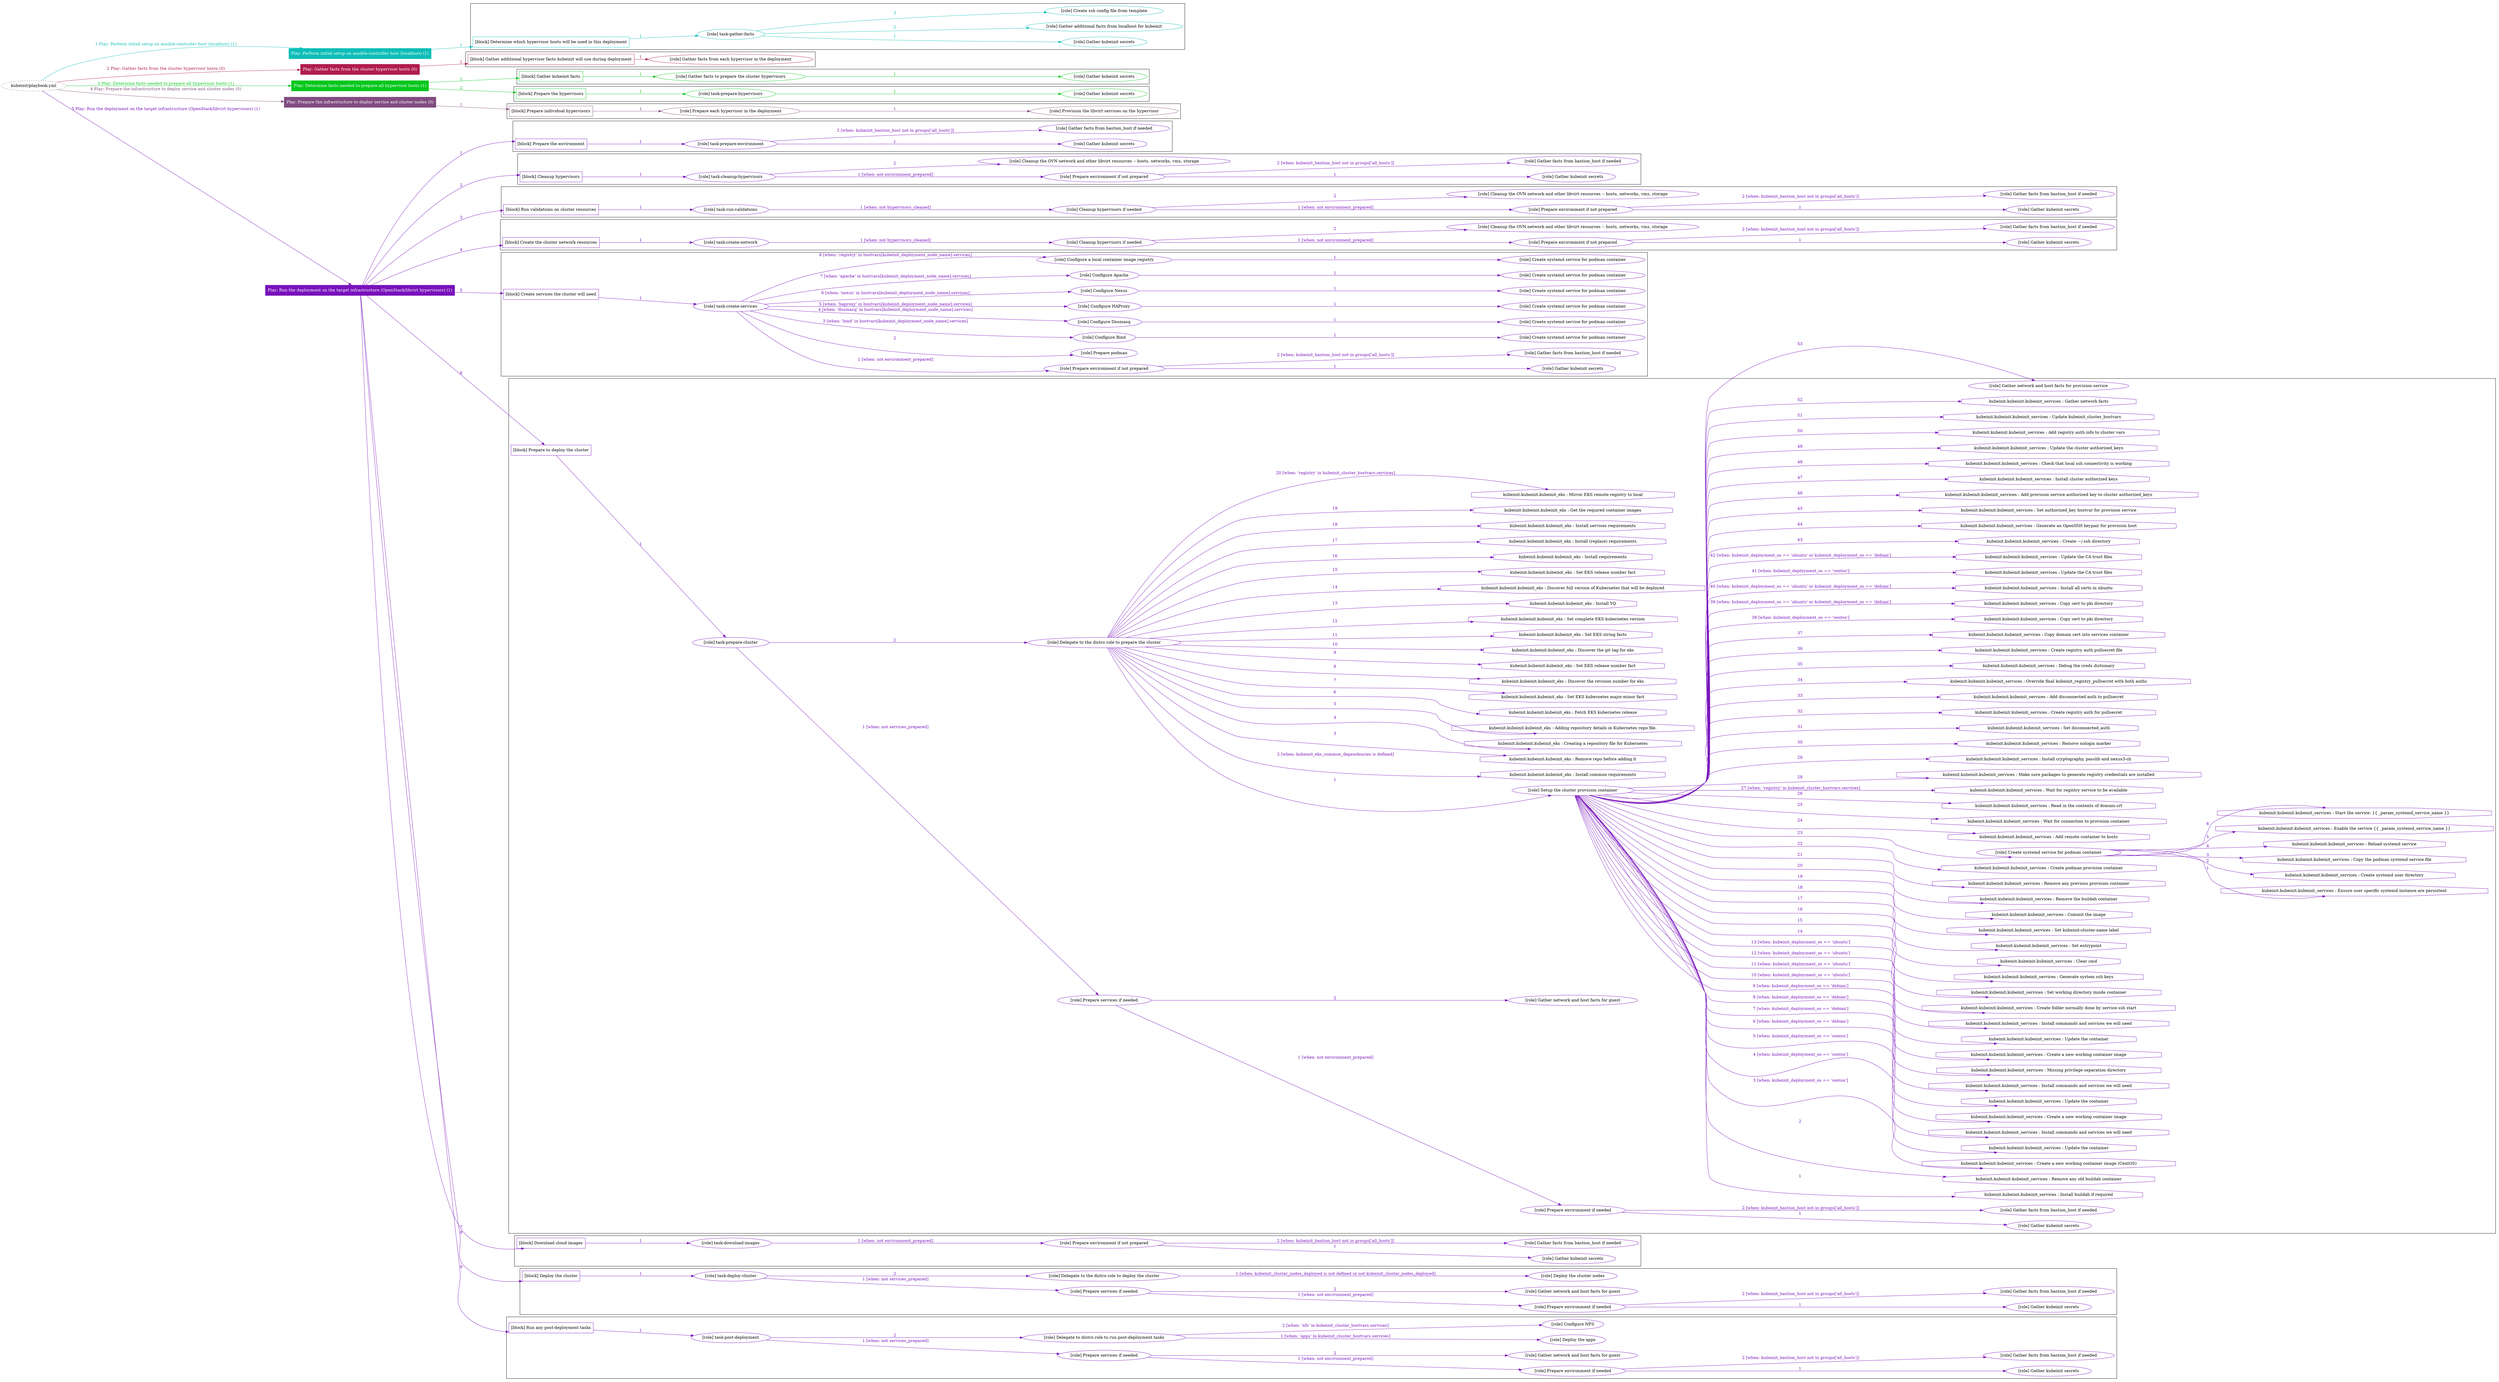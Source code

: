 digraph {
	graph [concentrate=true ordering=in rankdir=LR ratio=fill]
	edge [esep=5 sep=10]
	"kubeinit/playbook.yml" [URL="/home/runner/work/kubeinit/kubeinit/kubeinit/playbook.yml" id=playbook_e5132899 style=dotted]
	"kubeinit/playbook.yml" -> play_f08b0cc1 [label="1 Play: Perform initial setup on ansible-controller host (localhost) (1)" color="#0dbeb7" fontcolor="#0dbeb7" id=edge_play_f08b0cc1 labeltooltip="1 Play: Perform initial setup on ansible-controller host (localhost) (1)" tooltip="1 Play: Perform initial setup on ansible-controller host (localhost) (1)"]
	subgraph "Play: Perform initial setup on ansible-controller host (localhost) (1)" {
		play_f08b0cc1 [label="Play: Perform initial setup on ansible-controller host (localhost) (1)" URL="/home/runner/work/kubeinit/kubeinit/kubeinit/playbook.yml" color="#0dbeb7" fontcolor="#ffffff" id=play_f08b0cc1 shape=box style=filled tooltip=localhost]
		play_f08b0cc1 -> block_b73a235c [label=1 color="#0dbeb7" fontcolor="#0dbeb7" id=edge_block_b73a235c labeltooltip=1 tooltip=1]
		subgraph cluster_block_b73a235c {
			block_b73a235c [label="[block] Determine which hypervisor hosts will be used in this deployment" URL="/home/runner/work/kubeinit/kubeinit/kubeinit/playbook.yml" color="#0dbeb7" id=block_b73a235c labeltooltip="Determine which hypervisor hosts will be used in this deployment" shape=box tooltip="Determine which hypervisor hosts will be used in this deployment"]
			block_b73a235c -> role_a43dfab7 [label="1 " color="#0dbeb7" fontcolor="#0dbeb7" id=edge_role_a43dfab7 labeltooltip="1 " tooltip="1 "]
			subgraph "task-gather-facts" {
				role_a43dfab7 [label="[role] task-gather-facts" URL="/home/runner/work/kubeinit/kubeinit/kubeinit/playbook.yml" color="#0dbeb7" id=role_a43dfab7 tooltip="task-gather-facts"]
				role_a43dfab7 -> role_71a692c7 [label="1 " color="#0dbeb7" fontcolor="#0dbeb7" id=edge_role_71a692c7 labeltooltip="1 " tooltip="1 "]
				subgraph "Gather kubeinit secrets" {
					role_71a692c7 [label="[role] Gather kubeinit secrets" URL="/home/runner/.ansible/collections/ansible_collections/kubeinit/kubeinit/roles/kubeinit_prepare/tasks/build_hypervisors_group.yml" color="#0dbeb7" id=role_71a692c7 tooltip="Gather kubeinit secrets"]
				}
				role_a43dfab7 -> role_d30be5ba [label="2 " color="#0dbeb7" fontcolor="#0dbeb7" id=edge_role_d30be5ba labeltooltip="2 " tooltip="2 "]
				subgraph "Gather additional facts from localhost for kubeinit" {
					role_d30be5ba [label="[role] Gather additional facts from localhost for kubeinit" URL="/home/runner/.ansible/collections/ansible_collections/kubeinit/kubeinit/roles/kubeinit_prepare/tasks/build_hypervisors_group.yml" color="#0dbeb7" id=role_d30be5ba tooltip="Gather additional facts from localhost for kubeinit"]
				}
				role_a43dfab7 -> role_45c4482d [label="3 " color="#0dbeb7" fontcolor="#0dbeb7" id=edge_role_45c4482d labeltooltip="3 " tooltip="3 "]
				subgraph "Create ssh config file from template" {
					role_45c4482d [label="[role] Create ssh config file from template" URL="/home/runner/.ansible/collections/ansible_collections/kubeinit/kubeinit/roles/kubeinit_prepare/tasks/build_hypervisors_group.yml" color="#0dbeb7" id=role_45c4482d tooltip="Create ssh config file from template"]
				}
			}
		}
	}
	"kubeinit/playbook.yml" -> play_2640a480 [label="2 Play: Gather facts from the cluster hypervisor hosts (0)" color="#b01c4d" fontcolor="#b01c4d" id=edge_play_2640a480 labeltooltip="2 Play: Gather facts from the cluster hypervisor hosts (0)" tooltip="2 Play: Gather facts from the cluster hypervisor hosts (0)"]
	subgraph "Play: Gather facts from the cluster hypervisor hosts (0)" {
		play_2640a480 [label="Play: Gather facts from the cluster hypervisor hosts (0)" URL="/home/runner/work/kubeinit/kubeinit/kubeinit/playbook.yml" color="#b01c4d" fontcolor="#ffffff" id=play_2640a480 shape=box style=filled tooltip="Play: Gather facts from the cluster hypervisor hosts (0)"]
		play_2640a480 -> block_9effc5c3 [label=1 color="#b01c4d" fontcolor="#b01c4d" id=edge_block_9effc5c3 labeltooltip=1 tooltip=1]
		subgraph cluster_block_9effc5c3 {
			block_9effc5c3 [label="[block] Gather additional hypervisor facts kubeinit will use during deployment" URL="/home/runner/work/kubeinit/kubeinit/kubeinit/playbook.yml" color="#b01c4d" id=block_9effc5c3 labeltooltip="Gather additional hypervisor facts kubeinit will use during deployment" shape=box tooltip="Gather additional hypervisor facts kubeinit will use during deployment"]
			block_9effc5c3 -> role_d40a3b14 [label="1 " color="#b01c4d" fontcolor="#b01c4d" id=edge_role_d40a3b14 labeltooltip="1 " tooltip="1 "]
			subgraph "Gather facts from each hypervisor in the deployment" {
				role_d40a3b14 [label="[role] Gather facts from each hypervisor in the deployment" URL="/home/runner/work/kubeinit/kubeinit/kubeinit/playbook.yml" color="#b01c4d" id=role_d40a3b14 tooltip="Gather facts from each hypervisor in the deployment"]
			}
		}
	}
	"kubeinit/playbook.yml" -> play_91f1afff [label="3 Play: Determine facts needed to prepare all hypervisor hosts (1)" color="#05c71c" fontcolor="#05c71c" id=edge_play_91f1afff labeltooltip="3 Play: Determine facts needed to prepare all hypervisor hosts (1)" tooltip="3 Play: Determine facts needed to prepare all hypervisor hosts (1)"]
	subgraph "Play: Determine facts needed to prepare all hypervisor hosts (1)" {
		play_91f1afff [label="Play: Determine facts needed to prepare all hypervisor hosts (1)" URL="/home/runner/work/kubeinit/kubeinit/kubeinit/playbook.yml" color="#05c71c" fontcolor="#ffffff" id=play_91f1afff shape=box style=filled tooltip=localhost]
		play_91f1afff -> block_5f4655d5 [label=1 color="#05c71c" fontcolor="#05c71c" id=edge_block_5f4655d5 labeltooltip=1 tooltip=1]
		subgraph cluster_block_5f4655d5 {
			block_5f4655d5 [label="[block] Gather kubeinit facts" URL="/home/runner/work/kubeinit/kubeinit/kubeinit/playbook.yml" color="#05c71c" id=block_5f4655d5 labeltooltip="Gather kubeinit facts" shape=box tooltip="Gather kubeinit facts"]
			block_5f4655d5 -> role_2fdbc6f6 [label="1 " color="#05c71c" fontcolor="#05c71c" id=edge_role_2fdbc6f6 labeltooltip="1 " tooltip="1 "]
			subgraph "Gather facts to prepare the cluster hypervisors" {
				role_2fdbc6f6 [label="[role] Gather facts to prepare the cluster hypervisors" URL="/home/runner/work/kubeinit/kubeinit/kubeinit/playbook.yml" color="#05c71c" id=role_2fdbc6f6 tooltip="Gather facts to prepare the cluster hypervisors"]
				role_2fdbc6f6 -> role_916aa16d [label="1 " color="#05c71c" fontcolor="#05c71c" id=edge_role_916aa16d labeltooltip="1 " tooltip="1 "]
				subgraph "Gather kubeinit secrets" {
					role_916aa16d [label="[role] Gather kubeinit secrets" URL="/home/runner/.ansible/collections/ansible_collections/kubeinit/kubeinit/roles/kubeinit_prepare/tasks/gather_kubeinit_facts.yml" color="#05c71c" id=role_916aa16d tooltip="Gather kubeinit secrets"]
				}
			}
		}
		play_91f1afff -> block_ede3b57f [label=2 color="#05c71c" fontcolor="#05c71c" id=edge_block_ede3b57f labeltooltip=2 tooltip=2]
		subgraph cluster_block_ede3b57f {
			block_ede3b57f [label="[block] Prepare the hypervisors" URL="/home/runner/work/kubeinit/kubeinit/kubeinit/playbook.yml" color="#05c71c" id=block_ede3b57f labeltooltip="Prepare the hypervisors" shape=box tooltip="Prepare the hypervisors"]
			block_ede3b57f -> role_acfe042c [label="1 " color="#05c71c" fontcolor="#05c71c" id=edge_role_acfe042c labeltooltip="1 " tooltip="1 "]
			subgraph "task-prepare-hypervisors" {
				role_acfe042c [label="[role] task-prepare-hypervisors" URL="/home/runner/work/kubeinit/kubeinit/kubeinit/playbook.yml" color="#05c71c" id=role_acfe042c tooltip="task-prepare-hypervisors"]
				role_acfe042c -> role_10998be0 [label="1 " color="#05c71c" fontcolor="#05c71c" id=edge_role_10998be0 labeltooltip="1 " tooltip="1 "]
				subgraph "Gather kubeinit secrets" {
					role_10998be0 [label="[role] Gather kubeinit secrets" URL="/home/runner/.ansible/collections/ansible_collections/kubeinit/kubeinit/roles/kubeinit_prepare/tasks/gather_kubeinit_facts.yml" color="#05c71c" id=role_10998be0 tooltip="Gather kubeinit secrets"]
				}
			}
		}
	}
	"kubeinit/playbook.yml" -> play_f7f5abca [label="4 Play: Prepare the infrastructure to deploy service and cluster nodes (0)" color="#814b80" fontcolor="#814b80" id=edge_play_f7f5abca labeltooltip="4 Play: Prepare the infrastructure to deploy service and cluster nodes (0)" tooltip="4 Play: Prepare the infrastructure to deploy service and cluster nodes (0)"]
	subgraph "Play: Prepare the infrastructure to deploy service and cluster nodes (0)" {
		play_f7f5abca [label="Play: Prepare the infrastructure to deploy service and cluster nodes (0)" URL="/home/runner/work/kubeinit/kubeinit/kubeinit/playbook.yml" color="#814b80" fontcolor="#ffffff" id=play_f7f5abca shape=box style=filled tooltip="Play: Prepare the infrastructure to deploy service and cluster nodes (0)"]
		play_f7f5abca -> block_691ffcef [label=1 color="#814b80" fontcolor="#814b80" id=edge_block_691ffcef labeltooltip=1 tooltip=1]
		subgraph cluster_block_691ffcef {
			block_691ffcef [label="[block] Prepare individual hypervisors" URL="/home/runner/work/kubeinit/kubeinit/kubeinit/playbook.yml" color="#814b80" id=block_691ffcef labeltooltip="Prepare individual hypervisors" shape=box tooltip="Prepare individual hypervisors"]
			block_691ffcef -> role_d6436394 [label="1 " color="#814b80" fontcolor="#814b80" id=edge_role_d6436394 labeltooltip="1 " tooltip="1 "]
			subgraph "Prepare each hypervisor in the deployment" {
				role_d6436394 [label="[role] Prepare each hypervisor in the deployment" URL="/home/runner/work/kubeinit/kubeinit/kubeinit/playbook.yml" color="#814b80" id=role_d6436394 tooltip="Prepare each hypervisor in the deployment"]
				role_d6436394 -> role_36ca4bd2 [label="1 " color="#814b80" fontcolor="#814b80" id=edge_role_36ca4bd2 labeltooltip="1 " tooltip="1 "]
				subgraph "Provision the libvirt services on the hypervisor" {
					role_36ca4bd2 [label="[role] Provision the libvirt services on the hypervisor" URL="/home/runner/.ansible/collections/ansible_collections/kubeinit/kubeinit/roles/kubeinit_prepare/tasks/prepare_hypervisor.yml" color="#814b80" id=role_36ca4bd2 tooltip="Provision the libvirt services on the hypervisor"]
				}
			}
		}
	}
	"kubeinit/playbook.yml" -> play_b18fab62 [label="5 Play: Run the deployment on the target infrastructure (OpenStack/libvirt hypervisors) (1)" color="#7811bb" fontcolor="#7811bb" id=edge_play_b18fab62 labeltooltip="5 Play: Run the deployment on the target infrastructure (OpenStack/libvirt hypervisors) (1)" tooltip="5 Play: Run the deployment on the target infrastructure (OpenStack/libvirt hypervisors) (1)"]
	subgraph "Play: Run the deployment on the target infrastructure (OpenStack/libvirt hypervisors) (1)" {
		play_b18fab62 [label="Play: Run the deployment on the target infrastructure (OpenStack/libvirt hypervisors) (1)" URL="/home/runner/work/kubeinit/kubeinit/kubeinit/playbook.yml" color="#7811bb" fontcolor="#ffffff" id=play_b18fab62 shape=box style=filled tooltip=localhost]
		play_b18fab62 -> block_5028ba0f [label=1 color="#7811bb" fontcolor="#7811bb" id=edge_block_5028ba0f labeltooltip=1 tooltip=1]
		subgraph cluster_block_5028ba0f {
			block_5028ba0f [label="[block] Prepare the environment" URL="/home/runner/work/kubeinit/kubeinit/kubeinit/playbook.yml" color="#7811bb" id=block_5028ba0f labeltooltip="Prepare the environment" shape=box tooltip="Prepare the environment"]
			block_5028ba0f -> role_3a0588a8 [label="1 " color="#7811bb" fontcolor="#7811bb" id=edge_role_3a0588a8 labeltooltip="1 " tooltip="1 "]
			subgraph "task-prepare-environment" {
				role_3a0588a8 [label="[role] task-prepare-environment" URL="/home/runner/work/kubeinit/kubeinit/kubeinit/playbook.yml" color="#7811bb" id=role_3a0588a8 tooltip="task-prepare-environment"]
				role_3a0588a8 -> role_004671f4 [label="1 " color="#7811bb" fontcolor="#7811bb" id=edge_role_004671f4 labeltooltip="1 " tooltip="1 "]
				subgraph "Gather kubeinit secrets" {
					role_004671f4 [label="[role] Gather kubeinit secrets" URL="/home/runner/.ansible/collections/ansible_collections/kubeinit/kubeinit/roles/kubeinit_prepare/tasks/gather_kubeinit_facts.yml" color="#7811bb" id=role_004671f4 tooltip="Gather kubeinit secrets"]
				}
				role_3a0588a8 -> role_c4c95c6b [label="2 [when: kubeinit_bastion_host not in groups['all_hosts']]" color="#7811bb" fontcolor="#7811bb" id=edge_role_c4c95c6b labeltooltip="2 [when: kubeinit_bastion_host not in groups['all_hosts']]" tooltip="2 [when: kubeinit_bastion_host not in groups['all_hosts']]"]
				subgraph "Gather facts from bastion_host if needed" {
					role_c4c95c6b [label="[role] Gather facts from bastion_host if needed" URL="/home/runner/.ansible/collections/ansible_collections/kubeinit/kubeinit/roles/kubeinit_prepare/tasks/main.yml" color="#7811bb" id=role_c4c95c6b tooltip="Gather facts from bastion_host if needed"]
				}
			}
		}
		play_b18fab62 -> block_04b03adf [label=2 color="#7811bb" fontcolor="#7811bb" id=edge_block_04b03adf labeltooltip=2 tooltip=2]
		subgraph cluster_block_04b03adf {
			block_04b03adf [label="[block] Cleanup hypervisors" URL="/home/runner/work/kubeinit/kubeinit/kubeinit/playbook.yml" color="#7811bb" id=block_04b03adf labeltooltip="Cleanup hypervisors" shape=box tooltip="Cleanup hypervisors"]
			block_04b03adf -> role_fbea8117 [label="1 " color="#7811bb" fontcolor="#7811bb" id=edge_role_fbea8117 labeltooltip="1 " tooltip="1 "]
			subgraph "task-cleanup-hypervisors" {
				role_fbea8117 [label="[role] task-cleanup-hypervisors" URL="/home/runner/work/kubeinit/kubeinit/kubeinit/playbook.yml" color="#7811bb" id=role_fbea8117 tooltip="task-cleanup-hypervisors"]
				role_fbea8117 -> role_f0464aba [label="1 [when: not environment_prepared]" color="#7811bb" fontcolor="#7811bb" id=edge_role_f0464aba labeltooltip="1 [when: not environment_prepared]" tooltip="1 [when: not environment_prepared]"]
				subgraph "Prepare environment if not prepared" {
					role_f0464aba [label="[role] Prepare environment if not prepared" URL="/home/runner/.ansible/collections/ansible_collections/kubeinit/kubeinit/roles/kubeinit_libvirt/tasks/cleanup_hypervisors.yml" color="#7811bb" id=role_f0464aba tooltip="Prepare environment if not prepared"]
					role_f0464aba -> role_0fe0a768 [label="1 " color="#7811bb" fontcolor="#7811bb" id=edge_role_0fe0a768 labeltooltip="1 " tooltip="1 "]
					subgraph "Gather kubeinit secrets" {
						role_0fe0a768 [label="[role] Gather kubeinit secrets" URL="/home/runner/.ansible/collections/ansible_collections/kubeinit/kubeinit/roles/kubeinit_prepare/tasks/gather_kubeinit_facts.yml" color="#7811bb" id=role_0fe0a768 tooltip="Gather kubeinit secrets"]
					}
					role_f0464aba -> role_6d72531d [label="2 [when: kubeinit_bastion_host not in groups['all_hosts']]" color="#7811bb" fontcolor="#7811bb" id=edge_role_6d72531d labeltooltip="2 [when: kubeinit_bastion_host not in groups['all_hosts']]" tooltip="2 [when: kubeinit_bastion_host not in groups['all_hosts']]"]
					subgraph "Gather facts from bastion_host if needed" {
						role_6d72531d [label="[role] Gather facts from bastion_host if needed" URL="/home/runner/.ansible/collections/ansible_collections/kubeinit/kubeinit/roles/kubeinit_prepare/tasks/main.yml" color="#7811bb" id=role_6d72531d tooltip="Gather facts from bastion_host if needed"]
					}
				}
				role_fbea8117 -> role_054e9268 [label="2 " color="#7811bb" fontcolor="#7811bb" id=edge_role_054e9268 labeltooltip="2 " tooltip="2 "]
				subgraph "Cleanup the OVN network and other libvirt resources -- hosts, networks, vms, storage" {
					role_054e9268 [label="[role] Cleanup the OVN network and other libvirt resources -- hosts, networks, vms, storage" URL="/home/runner/.ansible/collections/ansible_collections/kubeinit/kubeinit/roles/kubeinit_libvirt/tasks/cleanup_hypervisors.yml" color="#7811bb" id=role_054e9268 tooltip="Cleanup the OVN network and other libvirt resources -- hosts, networks, vms, storage"]
				}
			}
		}
		play_b18fab62 -> block_164b5545 [label=3 color="#7811bb" fontcolor="#7811bb" id=edge_block_164b5545 labeltooltip=3 tooltip=3]
		subgraph cluster_block_164b5545 {
			block_164b5545 [label="[block] Run validations on cluster resources" URL="/home/runner/work/kubeinit/kubeinit/kubeinit/playbook.yml" color="#7811bb" id=block_164b5545 labeltooltip="Run validations on cluster resources" shape=box tooltip="Run validations on cluster resources"]
			block_164b5545 -> role_a3b88c14 [label="1 " color="#7811bb" fontcolor="#7811bb" id=edge_role_a3b88c14 labeltooltip="1 " tooltip="1 "]
			subgraph "task-run-validations" {
				role_a3b88c14 [label="[role] task-run-validations" URL="/home/runner/work/kubeinit/kubeinit/kubeinit/playbook.yml" color="#7811bb" id=role_a3b88c14 tooltip="task-run-validations"]
				role_a3b88c14 -> role_a01834d8 [label="1 [when: not hypervisors_cleaned]" color="#7811bb" fontcolor="#7811bb" id=edge_role_a01834d8 labeltooltip="1 [when: not hypervisors_cleaned]" tooltip="1 [when: not hypervisors_cleaned]"]
				subgraph "Cleanup hypervisors if needed" {
					role_a01834d8 [label="[role] Cleanup hypervisors if needed" URL="/home/runner/.ansible/collections/ansible_collections/kubeinit/kubeinit/roles/kubeinit_validations/tasks/main.yml" color="#7811bb" id=role_a01834d8 tooltip="Cleanup hypervisors if needed"]
					role_a01834d8 -> role_6c1bf06c [label="1 [when: not environment_prepared]" color="#7811bb" fontcolor="#7811bb" id=edge_role_6c1bf06c labeltooltip="1 [when: not environment_prepared]" tooltip="1 [when: not environment_prepared]"]
					subgraph "Prepare environment if not prepared" {
						role_6c1bf06c [label="[role] Prepare environment if not prepared" URL="/home/runner/.ansible/collections/ansible_collections/kubeinit/kubeinit/roles/kubeinit_libvirt/tasks/cleanup_hypervisors.yml" color="#7811bb" id=role_6c1bf06c tooltip="Prepare environment if not prepared"]
						role_6c1bf06c -> role_a3b6ad98 [label="1 " color="#7811bb" fontcolor="#7811bb" id=edge_role_a3b6ad98 labeltooltip="1 " tooltip="1 "]
						subgraph "Gather kubeinit secrets" {
							role_a3b6ad98 [label="[role] Gather kubeinit secrets" URL="/home/runner/.ansible/collections/ansible_collections/kubeinit/kubeinit/roles/kubeinit_prepare/tasks/gather_kubeinit_facts.yml" color="#7811bb" id=role_a3b6ad98 tooltip="Gather kubeinit secrets"]
						}
						role_6c1bf06c -> role_cb0c3ed9 [label="2 [when: kubeinit_bastion_host not in groups['all_hosts']]" color="#7811bb" fontcolor="#7811bb" id=edge_role_cb0c3ed9 labeltooltip="2 [when: kubeinit_bastion_host not in groups['all_hosts']]" tooltip="2 [when: kubeinit_bastion_host not in groups['all_hosts']]"]
						subgraph "Gather facts from bastion_host if needed" {
							role_cb0c3ed9 [label="[role] Gather facts from bastion_host if needed" URL="/home/runner/.ansible/collections/ansible_collections/kubeinit/kubeinit/roles/kubeinit_prepare/tasks/main.yml" color="#7811bb" id=role_cb0c3ed9 tooltip="Gather facts from bastion_host if needed"]
						}
					}
					role_a01834d8 -> role_2f65f510 [label="2 " color="#7811bb" fontcolor="#7811bb" id=edge_role_2f65f510 labeltooltip="2 " tooltip="2 "]
					subgraph "Cleanup the OVN network and other libvirt resources -- hosts, networks, vms, storage" {
						role_2f65f510 [label="[role] Cleanup the OVN network and other libvirt resources -- hosts, networks, vms, storage" URL="/home/runner/.ansible/collections/ansible_collections/kubeinit/kubeinit/roles/kubeinit_libvirt/tasks/cleanup_hypervisors.yml" color="#7811bb" id=role_2f65f510 tooltip="Cleanup the OVN network and other libvirt resources -- hosts, networks, vms, storage"]
					}
				}
			}
		}
		play_b18fab62 -> block_215afe99 [label=4 color="#7811bb" fontcolor="#7811bb" id=edge_block_215afe99 labeltooltip=4 tooltip=4]
		subgraph cluster_block_215afe99 {
			block_215afe99 [label="[block] Create the cluster network resources" URL="/home/runner/work/kubeinit/kubeinit/kubeinit/playbook.yml" color="#7811bb" id=block_215afe99 labeltooltip="Create the cluster network resources" shape=box tooltip="Create the cluster network resources"]
			block_215afe99 -> role_d021c5a6 [label="1 " color="#7811bb" fontcolor="#7811bb" id=edge_role_d021c5a6 labeltooltip="1 " tooltip="1 "]
			subgraph "task-create-network" {
				role_d021c5a6 [label="[role] task-create-network" URL="/home/runner/work/kubeinit/kubeinit/kubeinit/playbook.yml" color="#7811bb" id=role_d021c5a6 tooltip="task-create-network"]
				role_d021c5a6 -> role_8931fdb7 [label="1 [when: not hypervisors_cleaned]" color="#7811bb" fontcolor="#7811bb" id=edge_role_8931fdb7 labeltooltip="1 [when: not hypervisors_cleaned]" tooltip="1 [when: not hypervisors_cleaned]"]
				subgraph "Cleanup hypervisors if needed" {
					role_8931fdb7 [label="[role] Cleanup hypervisors if needed" URL="/home/runner/.ansible/collections/ansible_collections/kubeinit/kubeinit/roles/kubeinit_libvirt/tasks/create_network.yml" color="#7811bb" id=role_8931fdb7 tooltip="Cleanup hypervisors if needed"]
					role_8931fdb7 -> role_67227ca1 [label="1 [when: not environment_prepared]" color="#7811bb" fontcolor="#7811bb" id=edge_role_67227ca1 labeltooltip="1 [when: not environment_prepared]" tooltip="1 [when: not environment_prepared]"]
					subgraph "Prepare environment if not prepared" {
						role_67227ca1 [label="[role] Prepare environment if not prepared" URL="/home/runner/.ansible/collections/ansible_collections/kubeinit/kubeinit/roles/kubeinit_libvirt/tasks/cleanup_hypervisors.yml" color="#7811bb" id=role_67227ca1 tooltip="Prepare environment if not prepared"]
						role_67227ca1 -> role_9a4a0420 [label="1 " color="#7811bb" fontcolor="#7811bb" id=edge_role_9a4a0420 labeltooltip="1 " tooltip="1 "]
						subgraph "Gather kubeinit secrets" {
							role_9a4a0420 [label="[role] Gather kubeinit secrets" URL="/home/runner/.ansible/collections/ansible_collections/kubeinit/kubeinit/roles/kubeinit_prepare/tasks/gather_kubeinit_facts.yml" color="#7811bb" id=role_9a4a0420 tooltip="Gather kubeinit secrets"]
						}
						role_67227ca1 -> role_3c5eed55 [label="2 [when: kubeinit_bastion_host not in groups['all_hosts']]" color="#7811bb" fontcolor="#7811bb" id=edge_role_3c5eed55 labeltooltip="2 [when: kubeinit_bastion_host not in groups['all_hosts']]" tooltip="2 [when: kubeinit_bastion_host not in groups['all_hosts']]"]
						subgraph "Gather facts from bastion_host if needed" {
							role_3c5eed55 [label="[role] Gather facts from bastion_host if needed" URL="/home/runner/.ansible/collections/ansible_collections/kubeinit/kubeinit/roles/kubeinit_prepare/tasks/main.yml" color="#7811bb" id=role_3c5eed55 tooltip="Gather facts from bastion_host if needed"]
						}
					}
					role_8931fdb7 -> role_dc2b42b5 [label="2 " color="#7811bb" fontcolor="#7811bb" id=edge_role_dc2b42b5 labeltooltip="2 " tooltip="2 "]
					subgraph "Cleanup the OVN network and other libvirt resources -- hosts, networks, vms, storage" {
						role_dc2b42b5 [label="[role] Cleanup the OVN network and other libvirt resources -- hosts, networks, vms, storage" URL="/home/runner/.ansible/collections/ansible_collections/kubeinit/kubeinit/roles/kubeinit_libvirt/tasks/cleanup_hypervisors.yml" color="#7811bb" id=role_dc2b42b5 tooltip="Cleanup the OVN network and other libvirt resources -- hosts, networks, vms, storage"]
					}
				}
			}
		}
		play_b18fab62 -> block_cab1bafd [label=5 color="#7811bb" fontcolor="#7811bb" id=edge_block_cab1bafd labeltooltip=5 tooltip=5]
		subgraph cluster_block_cab1bafd {
			block_cab1bafd [label="[block] Create services the cluster will need" URL="/home/runner/work/kubeinit/kubeinit/kubeinit/playbook.yml" color="#7811bb" id=block_cab1bafd labeltooltip="Create services the cluster will need" shape=box tooltip="Create services the cluster will need"]
			block_cab1bafd -> role_c5dbfef1 [label="1 " color="#7811bb" fontcolor="#7811bb" id=edge_role_c5dbfef1 labeltooltip="1 " tooltip="1 "]
			subgraph "task-create-services" {
				role_c5dbfef1 [label="[role] task-create-services" URL="/home/runner/work/kubeinit/kubeinit/kubeinit/playbook.yml" color="#7811bb" id=role_c5dbfef1 tooltip="task-create-services"]
				role_c5dbfef1 -> role_8256d9a3 [label="1 [when: not environment_prepared]" color="#7811bb" fontcolor="#7811bb" id=edge_role_8256d9a3 labeltooltip="1 [when: not environment_prepared]" tooltip="1 [when: not environment_prepared]"]
				subgraph "Prepare environment if not prepared" {
					role_8256d9a3 [label="[role] Prepare environment if not prepared" URL="/home/runner/.ansible/collections/ansible_collections/kubeinit/kubeinit/roles/kubeinit_services/tasks/main.yml" color="#7811bb" id=role_8256d9a3 tooltip="Prepare environment if not prepared"]
					role_8256d9a3 -> role_dd7865fe [label="1 " color="#7811bb" fontcolor="#7811bb" id=edge_role_dd7865fe labeltooltip="1 " tooltip="1 "]
					subgraph "Gather kubeinit secrets" {
						role_dd7865fe [label="[role] Gather kubeinit secrets" URL="/home/runner/.ansible/collections/ansible_collections/kubeinit/kubeinit/roles/kubeinit_prepare/tasks/gather_kubeinit_facts.yml" color="#7811bb" id=role_dd7865fe tooltip="Gather kubeinit secrets"]
					}
					role_8256d9a3 -> role_b98323ff [label="2 [when: kubeinit_bastion_host not in groups['all_hosts']]" color="#7811bb" fontcolor="#7811bb" id=edge_role_b98323ff labeltooltip="2 [when: kubeinit_bastion_host not in groups['all_hosts']]" tooltip="2 [when: kubeinit_bastion_host not in groups['all_hosts']]"]
					subgraph "Gather facts from bastion_host if needed" {
						role_b98323ff [label="[role] Gather facts from bastion_host if needed" URL="/home/runner/.ansible/collections/ansible_collections/kubeinit/kubeinit/roles/kubeinit_prepare/tasks/main.yml" color="#7811bb" id=role_b98323ff tooltip="Gather facts from bastion_host if needed"]
					}
				}
				role_c5dbfef1 -> role_ce387587 [label="2 " color="#7811bb" fontcolor="#7811bb" id=edge_role_ce387587 labeltooltip="2 " tooltip="2 "]
				subgraph "Prepare podman" {
					role_ce387587 [label="[role] Prepare podman" URL="/home/runner/.ansible/collections/ansible_collections/kubeinit/kubeinit/roles/kubeinit_services/tasks/00_create_service_pod.yml" color="#7811bb" id=role_ce387587 tooltip="Prepare podman"]
				}
				role_c5dbfef1 -> role_2268e3b5 [label="3 [when: 'bind' in hostvars[kubeinit_deployment_node_name].services]" color="#7811bb" fontcolor="#7811bb" id=edge_role_2268e3b5 labeltooltip="3 [when: 'bind' in hostvars[kubeinit_deployment_node_name].services]" tooltip="3 [when: 'bind' in hostvars[kubeinit_deployment_node_name].services]"]
				subgraph "Configure Bind" {
					role_2268e3b5 [label="[role] Configure Bind" URL="/home/runner/.ansible/collections/ansible_collections/kubeinit/kubeinit/roles/kubeinit_services/tasks/start_services_containers.yml" color="#7811bb" id=role_2268e3b5 tooltip="Configure Bind"]
					role_2268e3b5 -> role_ab9cb5b1 [label="1 " color="#7811bb" fontcolor="#7811bb" id=edge_role_ab9cb5b1 labeltooltip="1 " tooltip="1 "]
					subgraph "Create systemd service for podman container" {
						role_ab9cb5b1 [label="[role] Create systemd service for podman container" URL="/home/runner/.ansible/collections/ansible_collections/kubeinit/kubeinit/roles/kubeinit_bind/tasks/main.yml" color="#7811bb" id=role_ab9cb5b1 tooltip="Create systemd service for podman container"]
					}
				}
				role_c5dbfef1 -> role_fd103a08 [label="4 [when: 'dnsmasq' in hostvars[kubeinit_deployment_node_name].services]" color="#7811bb" fontcolor="#7811bb" id=edge_role_fd103a08 labeltooltip="4 [when: 'dnsmasq' in hostvars[kubeinit_deployment_node_name].services]" tooltip="4 [when: 'dnsmasq' in hostvars[kubeinit_deployment_node_name].services]"]
				subgraph "Configure Dnsmasq" {
					role_fd103a08 [label="[role] Configure Dnsmasq" URL="/home/runner/.ansible/collections/ansible_collections/kubeinit/kubeinit/roles/kubeinit_services/tasks/start_services_containers.yml" color="#7811bb" id=role_fd103a08 tooltip="Configure Dnsmasq"]
					role_fd103a08 -> role_c2e0193c [label="1 " color="#7811bb" fontcolor="#7811bb" id=edge_role_c2e0193c labeltooltip="1 " tooltip="1 "]
					subgraph "Create systemd service for podman container" {
						role_c2e0193c [label="[role] Create systemd service for podman container" URL="/home/runner/.ansible/collections/ansible_collections/kubeinit/kubeinit/roles/kubeinit_dnsmasq/tasks/main.yml" color="#7811bb" id=role_c2e0193c tooltip="Create systemd service for podman container"]
					}
				}
				role_c5dbfef1 -> role_ee900edc [label="5 [when: 'haproxy' in hostvars[kubeinit_deployment_node_name].services]" color="#7811bb" fontcolor="#7811bb" id=edge_role_ee900edc labeltooltip="5 [when: 'haproxy' in hostvars[kubeinit_deployment_node_name].services]" tooltip="5 [when: 'haproxy' in hostvars[kubeinit_deployment_node_name].services]"]
				subgraph "Configure HAProxy" {
					role_ee900edc [label="[role] Configure HAProxy" URL="/home/runner/.ansible/collections/ansible_collections/kubeinit/kubeinit/roles/kubeinit_services/tasks/start_services_containers.yml" color="#7811bb" id=role_ee900edc tooltip="Configure HAProxy"]
					role_ee900edc -> role_21f4fe4c [label="1 " color="#7811bb" fontcolor="#7811bb" id=edge_role_21f4fe4c labeltooltip="1 " tooltip="1 "]
					subgraph "Create systemd service for podman container" {
						role_21f4fe4c [label="[role] Create systemd service for podman container" URL="/home/runner/.ansible/collections/ansible_collections/kubeinit/kubeinit/roles/kubeinit_haproxy/tasks/main.yml" color="#7811bb" id=role_21f4fe4c tooltip="Create systemd service for podman container"]
					}
				}
				role_c5dbfef1 -> role_e7b0bc86 [label="6 [when: 'nexus' in hostvars[kubeinit_deployment_node_name].services]" color="#7811bb" fontcolor="#7811bb" id=edge_role_e7b0bc86 labeltooltip="6 [when: 'nexus' in hostvars[kubeinit_deployment_node_name].services]" tooltip="6 [when: 'nexus' in hostvars[kubeinit_deployment_node_name].services]"]
				subgraph "Configure Nexus" {
					role_e7b0bc86 [label="[role] Configure Nexus" URL="/home/runner/.ansible/collections/ansible_collections/kubeinit/kubeinit/roles/kubeinit_services/tasks/start_services_containers.yml" color="#7811bb" id=role_e7b0bc86 tooltip="Configure Nexus"]
					role_e7b0bc86 -> role_66ec03a4 [label="1 " color="#7811bb" fontcolor="#7811bb" id=edge_role_66ec03a4 labeltooltip="1 " tooltip="1 "]
					subgraph "Create systemd service for podman container" {
						role_66ec03a4 [label="[role] Create systemd service for podman container" URL="/home/runner/.ansible/collections/ansible_collections/kubeinit/kubeinit/roles/kubeinit_nexus/tasks/main.yml" color="#7811bb" id=role_66ec03a4 tooltip="Create systemd service for podman container"]
					}
				}
				role_c5dbfef1 -> role_c588fee2 [label="7 [when: 'apache' in hostvars[kubeinit_deployment_node_name].services]" color="#7811bb" fontcolor="#7811bb" id=edge_role_c588fee2 labeltooltip="7 [when: 'apache' in hostvars[kubeinit_deployment_node_name].services]" tooltip="7 [when: 'apache' in hostvars[kubeinit_deployment_node_name].services]"]
				subgraph "Configure Apache" {
					role_c588fee2 [label="[role] Configure Apache" URL="/home/runner/.ansible/collections/ansible_collections/kubeinit/kubeinit/roles/kubeinit_services/tasks/start_services_containers.yml" color="#7811bb" id=role_c588fee2 tooltip="Configure Apache"]
					role_c588fee2 -> role_9eb1c5fe [label="1 " color="#7811bb" fontcolor="#7811bb" id=edge_role_9eb1c5fe labeltooltip="1 " tooltip="1 "]
					subgraph "Create systemd service for podman container" {
						role_9eb1c5fe [label="[role] Create systemd service for podman container" URL="/home/runner/.ansible/collections/ansible_collections/kubeinit/kubeinit/roles/kubeinit_apache/tasks/main.yml" color="#7811bb" id=role_9eb1c5fe tooltip="Create systemd service for podman container"]
					}
				}
				role_c5dbfef1 -> role_276c38c9 [label="8 [when: 'registry' in hostvars[kubeinit_deployment_node_name].services]" color="#7811bb" fontcolor="#7811bb" id=edge_role_276c38c9 labeltooltip="8 [when: 'registry' in hostvars[kubeinit_deployment_node_name].services]" tooltip="8 [when: 'registry' in hostvars[kubeinit_deployment_node_name].services]"]
				subgraph "Configure a local container image registry" {
					role_276c38c9 [label="[role] Configure a local container image registry" URL="/home/runner/.ansible/collections/ansible_collections/kubeinit/kubeinit/roles/kubeinit_services/tasks/start_services_containers.yml" color="#7811bb" id=role_276c38c9 tooltip="Configure a local container image registry"]
					role_276c38c9 -> role_30f9cee3 [label="1 " color="#7811bb" fontcolor="#7811bb" id=edge_role_30f9cee3 labeltooltip="1 " tooltip="1 "]
					subgraph "Create systemd service for podman container" {
						role_30f9cee3 [label="[role] Create systemd service for podman container" URL="/home/runner/.ansible/collections/ansible_collections/kubeinit/kubeinit/roles/kubeinit_registry/tasks/main.yml" color="#7811bb" id=role_30f9cee3 tooltip="Create systemd service for podman container"]
					}
				}
			}
		}
		play_b18fab62 -> block_3fadb52a [label=6 color="#7811bb" fontcolor="#7811bb" id=edge_block_3fadb52a labeltooltip=6 tooltip=6]
		subgraph cluster_block_3fadb52a {
			block_3fadb52a [label="[block] Prepare to deploy the cluster" URL="/home/runner/work/kubeinit/kubeinit/kubeinit/playbook.yml" color="#7811bb" id=block_3fadb52a labeltooltip="Prepare to deploy the cluster" shape=box tooltip="Prepare to deploy the cluster"]
			block_3fadb52a -> role_99c2ea0f [label="1 " color="#7811bb" fontcolor="#7811bb" id=edge_role_99c2ea0f labeltooltip="1 " tooltip="1 "]
			subgraph "task-prepare-cluster" {
				role_99c2ea0f [label="[role] task-prepare-cluster" URL="/home/runner/work/kubeinit/kubeinit/kubeinit/playbook.yml" color="#7811bb" id=role_99c2ea0f tooltip="task-prepare-cluster"]
				role_99c2ea0f -> role_8d25f992 [label="1 [when: not services_prepared]" color="#7811bb" fontcolor="#7811bb" id=edge_role_8d25f992 labeltooltip="1 [when: not services_prepared]" tooltip="1 [when: not services_prepared]"]
				subgraph "Prepare services if needed" {
					role_8d25f992 [label="[role] Prepare services if needed" URL="/home/runner/.ansible/collections/ansible_collections/kubeinit/kubeinit/roles/kubeinit_prepare/tasks/prepare_cluster.yml" color="#7811bb" id=role_8d25f992 tooltip="Prepare services if needed"]
					role_8d25f992 -> role_44ca8a6b [label="1 [when: not environment_prepared]" color="#7811bb" fontcolor="#7811bb" id=edge_role_44ca8a6b labeltooltip="1 [when: not environment_prepared]" tooltip="1 [when: not environment_prepared]"]
					subgraph "Prepare environment if needed" {
						role_44ca8a6b [label="[role] Prepare environment if needed" URL="/home/runner/.ansible/collections/ansible_collections/kubeinit/kubeinit/roles/kubeinit_services/tasks/prepare_services.yml" color="#7811bb" id=role_44ca8a6b tooltip="Prepare environment if needed"]
						role_44ca8a6b -> role_900ff82f [label="1 " color="#7811bb" fontcolor="#7811bb" id=edge_role_900ff82f labeltooltip="1 " tooltip="1 "]
						subgraph "Gather kubeinit secrets" {
							role_900ff82f [label="[role] Gather kubeinit secrets" URL="/home/runner/.ansible/collections/ansible_collections/kubeinit/kubeinit/roles/kubeinit_prepare/tasks/gather_kubeinit_facts.yml" color="#7811bb" id=role_900ff82f tooltip="Gather kubeinit secrets"]
						}
						role_44ca8a6b -> role_6a9dfb16 [label="2 [when: kubeinit_bastion_host not in groups['all_hosts']]" color="#7811bb" fontcolor="#7811bb" id=edge_role_6a9dfb16 labeltooltip="2 [when: kubeinit_bastion_host not in groups['all_hosts']]" tooltip="2 [when: kubeinit_bastion_host not in groups['all_hosts']]"]
						subgraph "Gather facts from bastion_host if needed" {
							role_6a9dfb16 [label="[role] Gather facts from bastion_host if needed" URL="/home/runner/.ansible/collections/ansible_collections/kubeinit/kubeinit/roles/kubeinit_prepare/tasks/main.yml" color="#7811bb" id=role_6a9dfb16 tooltip="Gather facts from bastion_host if needed"]
						}
					}
					role_8d25f992 -> role_ca568b6f [label="2 " color="#7811bb" fontcolor="#7811bb" id=edge_role_ca568b6f labeltooltip="2 " tooltip="2 "]
					subgraph "Gather network and host facts for guest" {
						role_ca568b6f [label="[role] Gather network and host facts for guest" URL="/home/runner/.ansible/collections/ansible_collections/kubeinit/kubeinit/roles/kubeinit_services/tasks/prepare_services.yml" color="#7811bb" id=role_ca568b6f tooltip="Gather network and host facts for guest"]
					}
				}
				role_99c2ea0f -> role_93458024 [label="2 " color="#7811bb" fontcolor="#7811bb" id=edge_role_93458024 labeltooltip="2 " tooltip="2 "]
				subgraph "Delegate to the distro role to prepare the cluster" {
					role_93458024 [label="[role] Delegate to the distro role to prepare the cluster" URL="/home/runner/.ansible/collections/ansible_collections/kubeinit/kubeinit/roles/kubeinit_prepare/tasks/prepare_cluster.yml" color="#7811bb" id=role_93458024 tooltip="Delegate to the distro role to prepare the cluster"]
					role_93458024 -> role_97cbbb01 [label="1 " color="#7811bb" fontcolor="#7811bb" id=edge_role_97cbbb01 labeltooltip="1 " tooltip="1 "]
					subgraph "Setup the cluster provision container" {
						role_97cbbb01 [label="[role] Setup the cluster provision container" URL="/home/runner/.ansible/collections/ansible_collections/kubeinit/kubeinit/roles/kubeinit_eks/tasks/prepare_cluster.yml" color="#7811bb" id=role_97cbbb01 tooltip="Setup the cluster provision container"]
						task_069aa484 [label="kubeinit.kubeinit.kubeinit_services : Install buildah if required" URL="/home/runner/.ansible/collections/ansible_collections/kubeinit/kubeinit/roles/kubeinit_services/tasks/create_provision_container.yml" color="#7811bb" id=task_069aa484 shape=octagon tooltip="kubeinit.kubeinit.kubeinit_services : Install buildah if required"]
						role_97cbbb01 -> task_069aa484 [label="1 " color="#7811bb" fontcolor="#7811bb" id=edge_task_069aa484 labeltooltip="1 " tooltip="1 "]
						task_056e5d95 [label="kubeinit.kubeinit.kubeinit_services : Remove any old buildah container" URL="/home/runner/.ansible/collections/ansible_collections/kubeinit/kubeinit/roles/kubeinit_services/tasks/create_provision_container.yml" color="#7811bb" id=task_056e5d95 shape=octagon tooltip="kubeinit.kubeinit.kubeinit_services : Remove any old buildah container"]
						role_97cbbb01 -> task_056e5d95 [label="2 " color="#7811bb" fontcolor="#7811bb" id=edge_task_056e5d95 labeltooltip="2 " tooltip="2 "]
						task_490e001c [label="kubeinit.kubeinit.kubeinit_services : Create a new working container image (CentOS)" URL="/home/runner/.ansible/collections/ansible_collections/kubeinit/kubeinit/roles/kubeinit_services/tasks/create_provision_container.yml" color="#7811bb" id=task_490e001c shape=octagon tooltip="kubeinit.kubeinit.kubeinit_services : Create a new working container image (CentOS)"]
						role_97cbbb01 -> task_490e001c [label="3 [when: kubeinit_deployment_os == 'centos']" color="#7811bb" fontcolor="#7811bb" id=edge_task_490e001c labeltooltip="3 [when: kubeinit_deployment_os == 'centos']" tooltip="3 [when: kubeinit_deployment_os == 'centos']"]
						task_06412c32 [label="kubeinit.kubeinit.kubeinit_services : Update the container" URL="/home/runner/.ansible/collections/ansible_collections/kubeinit/kubeinit/roles/kubeinit_services/tasks/create_provision_container.yml" color="#7811bb" id=task_06412c32 shape=octagon tooltip="kubeinit.kubeinit.kubeinit_services : Update the container"]
						role_97cbbb01 -> task_06412c32 [label="4 [when: kubeinit_deployment_os == 'centos']" color="#7811bb" fontcolor="#7811bb" id=edge_task_06412c32 labeltooltip="4 [when: kubeinit_deployment_os == 'centos']" tooltip="4 [when: kubeinit_deployment_os == 'centos']"]
						task_be0dfd83 [label="kubeinit.kubeinit.kubeinit_services : Install commands and services we will need" URL="/home/runner/.ansible/collections/ansible_collections/kubeinit/kubeinit/roles/kubeinit_services/tasks/create_provision_container.yml" color="#7811bb" id=task_be0dfd83 shape=octagon tooltip="kubeinit.kubeinit.kubeinit_services : Install commands and services we will need"]
						role_97cbbb01 -> task_be0dfd83 [label="5 [when: kubeinit_deployment_os == 'centos']" color="#7811bb" fontcolor="#7811bb" id=edge_task_be0dfd83 labeltooltip="5 [when: kubeinit_deployment_os == 'centos']" tooltip="5 [when: kubeinit_deployment_os == 'centos']"]
						task_c465997b [label="kubeinit.kubeinit.kubeinit_services : Create a new working container image" URL="/home/runner/.ansible/collections/ansible_collections/kubeinit/kubeinit/roles/kubeinit_services/tasks/create_provision_container.yml" color="#7811bb" id=task_c465997b shape=octagon tooltip="kubeinit.kubeinit.kubeinit_services : Create a new working container image"]
						role_97cbbb01 -> task_c465997b [label="6 [when: kubeinit_deployment_os == 'debian']" color="#7811bb" fontcolor="#7811bb" id=edge_task_c465997b labeltooltip="6 [when: kubeinit_deployment_os == 'debian']" tooltip="6 [when: kubeinit_deployment_os == 'debian']"]
						task_565ea3f4 [label="kubeinit.kubeinit.kubeinit_services : Update the container" URL="/home/runner/.ansible/collections/ansible_collections/kubeinit/kubeinit/roles/kubeinit_services/tasks/create_provision_container.yml" color="#7811bb" id=task_565ea3f4 shape=octagon tooltip="kubeinit.kubeinit.kubeinit_services : Update the container"]
						role_97cbbb01 -> task_565ea3f4 [label="7 [when: kubeinit_deployment_os == 'debian']" color="#7811bb" fontcolor="#7811bb" id=edge_task_565ea3f4 labeltooltip="7 [when: kubeinit_deployment_os == 'debian']" tooltip="7 [when: kubeinit_deployment_os == 'debian']"]
						task_3e9841df [label="kubeinit.kubeinit.kubeinit_services : Install commands and services we will need" URL="/home/runner/.ansible/collections/ansible_collections/kubeinit/kubeinit/roles/kubeinit_services/tasks/create_provision_container.yml" color="#7811bb" id=task_3e9841df shape=octagon tooltip="kubeinit.kubeinit.kubeinit_services : Install commands and services we will need"]
						role_97cbbb01 -> task_3e9841df [label="8 [when: kubeinit_deployment_os == 'debian']" color="#7811bb" fontcolor="#7811bb" id=edge_task_3e9841df labeltooltip="8 [when: kubeinit_deployment_os == 'debian']" tooltip="8 [when: kubeinit_deployment_os == 'debian']"]
						task_544bc220 [label="kubeinit.kubeinit.kubeinit_services : Missing privilege separation directory" URL="/home/runner/.ansible/collections/ansible_collections/kubeinit/kubeinit/roles/kubeinit_services/tasks/create_provision_container.yml" color="#7811bb" id=task_544bc220 shape=octagon tooltip="kubeinit.kubeinit.kubeinit_services : Missing privilege separation directory"]
						role_97cbbb01 -> task_544bc220 [label="9 [when: kubeinit_deployment_os == 'debian']" color="#7811bb" fontcolor="#7811bb" id=edge_task_544bc220 labeltooltip="9 [when: kubeinit_deployment_os == 'debian']" tooltip="9 [when: kubeinit_deployment_os == 'debian']"]
						task_f1e1f179 [label="kubeinit.kubeinit.kubeinit_services : Create a new working container image" URL="/home/runner/.ansible/collections/ansible_collections/kubeinit/kubeinit/roles/kubeinit_services/tasks/create_provision_container.yml" color="#7811bb" id=task_f1e1f179 shape=octagon tooltip="kubeinit.kubeinit.kubeinit_services : Create a new working container image"]
						role_97cbbb01 -> task_f1e1f179 [label="10 [when: kubeinit_deployment_os == 'ubuntu']" color="#7811bb" fontcolor="#7811bb" id=edge_task_f1e1f179 labeltooltip="10 [when: kubeinit_deployment_os == 'ubuntu']" tooltip="10 [when: kubeinit_deployment_os == 'ubuntu']"]
						task_fdc148aa [label="kubeinit.kubeinit.kubeinit_services : Update the container" URL="/home/runner/.ansible/collections/ansible_collections/kubeinit/kubeinit/roles/kubeinit_services/tasks/create_provision_container.yml" color="#7811bb" id=task_fdc148aa shape=octagon tooltip="kubeinit.kubeinit.kubeinit_services : Update the container"]
						role_97cbbb01 -> task_fdc148aa [label="11 [when: kubeinit_deployment_os == 'ubuntu']" color="#7811bb" fontcolor="#7811bb" id=edge_task_fdc148aa labeltooltip="11 [when: kubeinit_deployment_os == 'ubuntu']" tooltip="11 [when: kubeinit_deployment_os == 'ubuntu']"]
						task_92ef506e [label="kubeinit.kubeinit.kubeinit_services : Install commands and services we will need" URL="/home/runner/.ansible/collections/ansible_collections/kubeinit/kubeinit/roles/kubeinit_services/tasks/create_provision_container.yml" color="#7811bb" id=task_92ef506e shape=octagon tooltip="kubeinit.kubeinit.kubeinit_services : Install commands and services we will need"]
						role_97cbbb01 -> task_92ef506e [label="12 [when: kubeinit_deployment_os == 'ubuntu']" color="#7811bb" fontcolor="#7811bb" id=edge_task_92ef506e labeltooltip="12 [when: kubeinit_deployment_os == 'ubuntu']" tooltip="12 [when: kubeinit_deployment_os == 'ubuntu']"]
						task_fa845516 [label="kubeinit.kubeinit.kubeinit_services : Create folder normally done by service ssh start" URL="/home/runner/.ansible/collections/ansible_collections/kubeinit/kubeinit/roles/kubeinit_services/tasks/create_provision_container.yml" color="#7811bb" id=task_fa845516 shape=octagon tooltip="kubeinit.kubeinit.kubeinit_services : Create folder normally done by service ssh start"]
						role_97cbbb01 -> task_fa845516 [label="13 [when: kubeinit_deployment_os == 'ubuntu']" color="#7811bb" fontcolor="#7811bb" id=edge_task_fa845516 labeltooltip="13 [when: kubeinit_deployment_os == 'ubuntu']" tooltip="13 [when: kubeinit_deployment_os == 'ubuntu']"]
						task_1daa8b98 [label="kubeinit.kubeinit.kubeinit_services : Set working directory inside container" URL="/home/runner/.ansible/collections/ansible_collections/kubeinit/kubeinit/roles/kubeinit_services/tasks/create_provision_container.yml" color="#7811bb" id=task_1daa8b98 shape=octagon tooltip="kubeinit.kubeinit.kubeinit_services : Set working directory inside container"]
						role_97cbbb01 -> task_1daa8b98 [label="14 " color="#7811bb" fontcolor="#7811bb" id=edge_task_1daa8b98 labeltooltip="14 " tooltip="14 "]
						task_d8335440 [label="kubeinit.kubeinit.kubeinit_services : Generate system ssh keys" URL="/home/runner/.ansible/collections/ansible_collections/kubeinit/kubeinit/roles/kubeinit_services/tasks/create_provision_container.yml" color="#7811bb" id=task_d8335440 shape=octagon tooltip="kubeinit.kubeinit.kubeinit_services : Generate system ssh keys"]
						role_97cbbb01 -> task_d8335440 [label="15 " color="#7811bb" fontcolor="#7811bb" id=edge_task_d8335440 labeltooltip="15 " tooltip="15 "]
						task_4335040c [label="kubeinit.kubeinit.kubeinit_services : Clear cmd" URL="/home/runner/.ansible/collections/ansible_collections/kubeinit/kubeinit/roles/kubeinit_services/tasks/create_provision_container.yml" color="#7811bb" id=task_4335040c shape=octagon tooltip="kubeinit.kubeinit.kubeinit_services : Clear cmd"]
						role_97cbbb01 -> task_4335040c [label="16 " color="#7811bb" fontcolor="#7811bb" id=edge_task_4335040c labeltooltip="16 " tooltip="16 "]
						task_007ece15 [label="kubeinit.kubeinit.kubeinit_services : Set entrypoint" URL="/home/runner/.ansible/collections/ansible_collections/kubeinit/kubeinit/roles/kubeinit_services/tasks/create_provision_container.yml" color="#7811bb" id=task_007ece15 shape=octagon tooltip="kubeinit.kubeinit.kubeinit_services : Set entrypoint"]
						role_97cbbb01 -> task_007ece15 [label="17 " color="#7811bb" fontcolor="#7811bb" id=edge_task_007ece15 labeltooltip="17 " tooltip="17 "]
						task_adbccc28 [label="kubeinit.kubeinit.kubeinit_services : Set kubeinit-cluster-name label" URL="/home/runner/.ansible/collections/ansible_collections/kubeinit/kubeinit/roles/kubeinit_services/tasks/create_provision_container.yml" color="#7811bb" id=task_adbccc28 shape=octagon tooltip="kubeinit.kubeinit.kubeinit_services : Set kubeinit-cluster-name label"]
						role_97cbbb01 -> task_adbccc28 [label="18 " color="#7811bb" fontcolor="#7811bb" id=edge_task_adbccc28 labeltooltip="18 " tooltip="18 "]
						task_86039710 [label="kubeinit.kubeinit.kubeinit_services : Commit the image" URL="/home/runner/.ansible/collections/ansible_collections/kubeinit/kubeinit/roles/kubeinit_services/tasks/create_provision_container.yml" color="#7811bb" id=task_86039710 shape=octagon tooltip="kubeinit.kubeinit.kubeinit_services : Commit the image"]
						role_97cbbb01 -> task_86039710 [label="19 " color="#7811bb" fontcolor="#7811bb" id=edge_task_86039710 labeltooltip="19 " tooltip="19 "]
						task_fdd8cd02 [label="kubeinit.kubeinit.kubeinit_services : Remove the buildah container" URL="/home/runner/.ansible/collections/ansible_collections/kubeinit/kubeinit/roles/kubeinit_services/tasks/create_provision_container.yml" color="#7811bb" id=task_fdd8cd02 shape=octagon tooltip="kubeinit.kubeinit.kubeinit_services : Remove the buildah container"]
						role_97cbbb01 -> task_fdd8cd02 [label="20 " color="#7811bb" fontcolor="#7811bb" id=edge_task_fdd8cd02 labeltooltip="20 " tooltip="20 "]
						task_d142ba9a [label="kubeinit.kubeinit.kubeinit_services : Remove any previous provision container" URL="/home/runner/.ansible/collections/ansible_collections/kubeinit/kubeinit/roles/kubeinit_services/tasks/create_provision_container.yml" color="#7811bb" id=task_d142ba9a shape=octagon tooltip="kubeinit.kubeinit.kubeinit_services : Remove any previous provision container"]
						role_97cbbb01 -> task_d142ba9a [label="21 " color="#7811bb" fontcolor="#7811bb" id=edge_task_d142ba9a labeltooltip="21 " tooltip="21 "]
						task_401979ad [label="kubeinit.kubeinit.kubeinit_services : Create podman provision container" URL="/home/runner/.ansible/collections/ansible_collections/kubeinit/kubeinit/roles/kubeinit_services/tasks/create_provision_container.yml" color="#7811bb" id=task_401979ad shape=octagon tooltip="kubeinit.kubeinit.kubeinit_services : Create podman provision container"]
						role_97cbbb01 -> task_401979ad [label="22 " color="#7811bb" fontcolor="#7811bb" id=edge_task_401979ad labeltooltip="22 " tooltip="22 "]
						role_97cbbb01 -> role_d5714a9a [label="23 " color="#7811bb" fontcolor="#7811bb" id=edge_role_d5714a9a labeltooltip="23 " tooltip="23 "]
						subgraph "Create systemd service for podman container" {
							role_d5714a9a [label="[role] Create systemd service for podman container" URL="/home/runner/.ansible/collections/ansible_collections/kubeinit/kubeinit/roles/kubeinit_services/tasks/create_provision_container.yml" color="#7811bb" id=role_d5714a9a tooltip="Create systemd service for podman container"]
							task_2fd13eb8 [label="kubeinit.kubeinit.kubeinit_services : Ensure user specific systemd instance are persistent" URL="/home/runner/.ansible/collections/ansible_collections/kubeinit/kubeinit/roles/kubeinit_services/tasks/create_managed_service.yml" color="#7811bb" id=task_2fd13eb8 shape=octagon tooltip="kubeinit.kubeinit.kubeinit_services : Ensure user specific systemd instance are persistent"]
							role_d5714a9a -> task_2fd13eb8 [label="1 " color="#7811bb" fontcolor="#7811bb" id=edge_task_2fd13eb8 labeltooltip="1 " tooltip="1 "]
							task_faa029b4 [label="kubeinit.kubeinit.kubeinit_services : Create systemd user directory" URL="/home/runner/.ansible/collections/ansible_collections/kubeinit/kubeinit/roles/kubeinit_services/tasks/create_managed_service.yml" color="#7811bb" id=task_faa029b4 shape=octagon tooltip="kubeinit.kubeinit.kubeinit_services : Create systemd user directory"]
							role_d5714a9a -> task_faa029b4 [label="2 " color="#7811bb" fontcolor="#7811bb" id=edge_task_faa029b4 labeltooltip="2 " tooltip="2 "]
							task_c6c1644e [label="kubeinit.kubeinit.kubeinit_services : Copy the podman systemd service file" URL="/home/runner/.ansible/collections/ansible_collections/kubeinit/kubeinit/roles/kubeinit_services/tasks/create_managed_service.yml" color="#7811bb" id=task_c6c1644e shape=octagon tooltip="kubeinit.kubeinit.kubeinit_services : Copy the podman systemd service file"]
							role_d5714a9a -> task_c6c1644e [label="3 " color="#7811bb" fontcolor="#7811bb" id=edge_task_c6c1644e labeltooltip="3 " tooltip="3 "]
							task_d697ec6d [label="kubeinit.kubeinit.kubeinit_services : Reload systemd service" URL="/home/runner/.ansible/collections/ansible_collections/kubeinit/kubeinit/roles/kubeinit_services/tasks/create_managed_service.yml" color="#7811bb" id=task_d697ec6d shape=octagon tooltip="kubeinit.kubeinit.kubeinit_services : Reload systemd service"]
							role_d5714a9a -> task_d697ec6d [label="4 " color="#7811bb" fontcolor="#7811bb" id=edge_task_d697ec6d labeltooltip="4 " tooltip="4 "]
							task_0ba3c33a [label="kubeinit.kubeinit.kubeinit_services : Enable the service {{ _param_systemd_service_name }}" URL="/home/runner/.ansible/collections/ansible_collections/kubeinit/kubeinit/roles/kubeinit_services/tasks/create_managed_service.yml" color="#7811bb" id=task_0ba3c33a shape=octagon tooltip="kubeinit.kubeinit.kubeinit_services : Enable the service {{ _param_systemd_service_name }}"]
							role_d5714a9a -> task_0ba3c33a [label="5 " color="#7811bb" fontcolor="#7811bb" id=edge_task_0ba3c33a labeltooltip="5 " tooltip="5 "]
							task_c6e46f2b [label="kubeinit.kubeinit.kubeinit_services : Start the service: {{ _param_systemd_service_name }}" URL="/home/runner/.ansible/collections/ansible_collections/kubeinit/kubeinit/roles/kubeinit_services/tasks/create_managed_service.yml" color="#7811bb" id=task_c6e46f2b shape=octagon tooltip="kubeinit.kubeinit.kubeinit_services : Start the service: {{ _param_systemd_service_name }}"]
							role_d5714a9a -> task_c6e46f2b [label="6 " color="#7811bb" fontcolor="#7811bb" id=edge_task_c6e46f2b labeltooltip="6 " tooltip="6 "]
						}
						task_8d60f483 [label="kubeinit.kubeinit.kubeinit_services : Add remote container to hosts" URL="/home/runner/.ansible/collections/ansible_collections/kubeinit/kubeinit/roles/kubeinit_services/tasks/create_provision_container.yml" color="#7811bb" id=task_8d60f483 shape=octagon tooltip="kubeinit.kubeinit.kubeinit_services : Add remote container to hosts"]
						role_97cbbb01 -> task_8d60f483 [label="24 " color="#7811bb" fontcolor="#7811bb" id=edge_task_8d60f483 labeltooltip="24 " tooltip="24 "]
						task_3c02caf5 [label="kubeinit.kubeinit.kubeinit_services : Wait for connection to provision container" URL="/home/runner/.ansible/collections/ansible_collections/kubeinit/kubeinit/roles/kubeinit_services/tasks/create_provision_container.yml" color="#7811bb" id=task_3c02caf5 shape=octagon tooltip="kubeinit.kubeinit.kubeinit_services : Wait for connection to provision container"]
						role_97cbbb01 -> task_3c02caf5 [label="25 " color="#7811bb" fontcolor="#7811bb" id=edge_task_3c02caf5 labeltooltip="25 " tooltip="25 "]
						task_d9aec362 [label="kubeinit.kubeinit.kubeinit_services : Read in the contents of domain.crt" URL="/home/runner/.ansible/collections/ansible_collections/kubeinit/kubeinit/roles/kubeinit_services/tasks/create_provision_container.yml" color="#7811bb" id=task_d9aec362 shape=octagon tooltip="kubeinit.kubeinit.kubeinit_services : Read in the contents of domain.crt"]
						role_97cbbb01 -> task_d9aec362 [label="26 " color="#7811bb" fontcolor="#7811bb" id=edge_task_d9aec362 labeltooltip="26 " tooltip="26 "]
						task_01cb3034 [label="kubeinit.kubeinit.kubeinit_services : Wait for registry service to be available" URL="/home/runner/.ansible/collections/ansible_collections/kubeinit/kubeinit/roles/kubeinit_services/tasks/create_provision_container.yml" color="#7811bb" id=task_01cb3034 shape=octagon tooltip="kubeinit.kubeinit.kubeinit_services : Wait for registry service to be available"]
						role_97cbbb01 -> task_01cb3034 [label="27 [when: 'registry' in kubeinit_cluster_hostvars.services]" color="#7811bb" fontcolor="#7811bb" id=edge_task_01cb3034 labeltooltip="27 [when: 'registry' in kubeinit_cluster_hostvars.services]" tooltip="27 [when: 'registry' in kubeinit_cluster_hostvars.services]"]
						task_d785e984 [label="kubeinit.kubeinit.kubeinit_services : Make sure packages to generate registry credentials are installed" URL="/home/runner/.ansible/collections/ansible_collections/kubeinit/kubeinit/roles/kubeinit_services/tasks/create_provision_container.yml" color="#7811bb" id=task_d785e984 shape=octagon tooltip="kubeinit.kubeinit.kubeinit_services : Make sure packages to generate registry credentials are installed"]
						role_97cbbb01 -> task_d785e984 [label="28 " color="#7811bb" fontcolor="#7811bb" id=edge_task_d785e984 labeltooltip="28 " tooltip="28 "]
						task_d04fce46 [label="kubeinit.kubeinit.kubeinit_services : Install cryptography, passlib and nexus3-cli" URL="/home/runner/.ansible/collections/ansible_collections/kubeinit/kubeinit/roles/kubeinit_services/tasks/create_provision_container.yml" color="#7811bb" id=task_d04fce46 shape=octagon tooltip="kubeinit.kubeinit.kubeinit_services : Install cryptography, passlib and nexus3-cli"]
						role_97cbbb01 -> task_d04fce46 [label="29 " color="#7811bb" fontcolor="#7811bb" id=edge_task_d04fce46 labeltooltip="29 " tooltip="29 "]
						task_071cd529 [label="kubeinit.kubeinit.kubeinit_services : Remove nologin marker" URL="/home/runner/.ansible/collections/ansible_collections/kubeinit/kubeinit/roles/kubeinit_services/tasks/create_provision_container.yml" color="#7811bb" id=task_071cd529 shape=octagon tooltip="kubeinit.kubeinit.kubeinit_services : Remove nologin marker"]
						role_97cbbb01 -> task_071cd529 [label="30 " color="#7811bb" fontcolor="#7811bb" id=edge_task_071cd529 labeltooltip="30 " tooltip="30 "]
						task_debc9835 [label="kubeinit.kubeinit.kubeinit_services : Set disconnected_auth" URL="/home/runner/.ansible/collections/ansible_collections/kubeinit/kubeinit/roles/kubeinit_services/tasks/create_provision_container.yml" color="#7811bb" id=task_debc9835 shape=octagon tooltip="kubeinit.kubeinit.kubeinit_services : Set disconnected_auth"]
						role_97cbbb01 -> task_debc9835 [label="31 " color="#7811bb" fontcolor="#7811bb" id=edge_task_debc9835 labeltooltip="31 " tooltip="31 "]
						task_4690bf9d [label="kubeinit.kubeinit.kubeinit_services : Create registry auth for pullsecret" URL="/home/runner/.ansible/collections/ansible_collections/kubeinit/kubeinit/roles/kubeinit_services/tasks/create_provision_container.yml" color="#7811bb" id=task_4690bf9d shape=octagon tooltip="kubeinit.kubeinit.kubeinit_services : Create registry auth for pullsecret"]
						role_97cbbb01 -> task_4690bf9d [label="32 " color="#7811bb" fontcolor="#7811bb" id=edge_task_4690bf9d labeltooltip="32 " tooltip="32 "]
						task_60d84daa [label="kubeinit.kubeinit.kubeinit_services : Add disconnected auth to pullsecret" URL="/home/runner/.ansible/collections/ansible_collections/kubeinit/kubeinit/roles/kubeinit_services/tasks/create_provision_container.yml" color="#7811bb" id=task_60d84daa shape=octagon tooltip="kubeinit.kubeinit.kubeinit_services : Add disconnected auth to pullsecret"]
						role_97cbbb01 -> task_60d84daa [label="33 " color="#7811bb" fontcolor="#7811bb" id=edge_task_60d84daa labeltooltip="33 " tooltip="33 "]
						task_b280a4cf [label="kubeinit.kubeinit.kubeinit_services : Override final kubeinit_registry_pullsecret with both auths" URL="/home/runner/.ansible/collections/ansible_collections/kubeinit/kubeinit/roles/kubeinit_services/tasks/create_provision_container.yml" color="#7811bb" id=task_b280a4cf shape=octagon tooltip="kubeinit.kubeinit.kubeinit_services : Override final kubeinit_registry_pullsecret with both auths"]
						role_97cbbb01 -> task_b280a4cf [label="34 " color="#7811bb" fontcolor="#7811bb" id=edge_task_b280a4cf labeltooltip="34 " tooltip="34 "]
						task_6d00d59f [label="kubeinit.kubeinit.kubeinit_services : Debug the creds dictionary" URL="/home/runner/.ansible/collections/ansible_collections/kubeinit/kubeinit/roles/kubeinit_services/tasks/create_provision_container.yml" color="#7811bb" id=task_6d00d59f shape=octagon tooltip="kubeinit.kubeinit.kubeinit_services : Debug the creds dictionary"]
						role_97cbbb01 -> task_6d00d59f [label="35 " color="#7811bb" fontcolor="#7811bb" id=edge_task_6d00d59f labeltooltip="35 " tooltip="35 "]
						task_722ad744 [label="kubeinit.kubeinit.kubeinit_services : Create registry auth pullsecret file" URL="/home/runner/.ansible/collections/ansible_collections/kubeinit/kubeinit/roles/kubeinit_services/tasks/create_provision_container.yml" color="#7811bb" id=task_722ad744 shape=octagon tooltip="kubeinit.kubeinit.kubeinit_services : Create registry auth pullsecret file"]
						role_97cbbb01 -> task_722ad744 [label="36 " color="#7811bb" fontcolor="#7811bb" id=edge_task_722ad744 labeltooltip="36 " tooltip="36 "]
						task_d53667c3 [label="kubeinit.kubeinit.kubeinit_services : Copy domain cert into services container" URL="/home/runner/.ansible/collections/ansible_collections/kubeinit/kubeinit/roles/kubeinit_services/tasks/create_provision_container.yml" color="#7811bb" id=task_d53667c3 shape=octagon tooltip="kubeinit.kubeinit.kubeinit_services : Copy domain cert into services container"]
						role_97cbbb01 -> task_d53667c3 [label="37 " color="#7811bb" fontcolor="#7811bb" id=edge_task_d53667c3 labeltooltip="37 " tooltip="37 "]
						task_2368c9f8 [label="kubeinit.kubeinit.kubeinit_services : Copy cert to pki directory" URL="/home/runner/.ansible/collections/ansible_collections/kubeinit/kubeinit/roles/kubeinit_services/tasks/create_provision_container.yml" color="#7811bb" id=task_2368c9f8 shape=octagon tooltip="kubeinit.kubeinit.kubeinit_services : Copy cert to pki directory"]
						role_97cbbb01 -> task_2368c9f8 [label="38 [when: kubeinit_deployment_os == 'centos']" color="#7811bb" fontcolor="#7811bb" id=edge_task_2368c9f8 labeltooltip="38 [when: kubeinit_deployment_os == 'centos']" tooltip="38 [when: kubeinit_deployment_os == 'centos']"]
						task_61b4f0dc [label="kubeinit.kubeinit.kubeinit_services : Copy cert to pki directory" URL="/home/runner/.ansible/collections/ansible_collections/kubeinit/kubeinit/roles/kubeinit_services/tasks/create_provision_container.yml" color="#7811bb" id=task_61b4f0dc shape=octagon tooltip="kubeinit.kubeinit.kubeinit_services : Copy cert to pki directory"]
						role_97cbbb01 -> task_61b4f0dc [label="39 [when: kubeinit_deployment_os == 'ubuntu' or kubeinit_deployment_os == 'debian']" color="#7811bb" fontcolor="#7811bb" id=edge_task_61b4f0dc labeltooltip="39 [when: kubeinit_deployment_os == 'ubuntu' or kubeinit_deployment_os == 'debian']" tooltip="39 [when: kubeinit_deployment_os == 'ubuntu' or kubeinit_deployment_os == 'debian']"]
						task_934d39e4 [label="kubeinit.kubeinit.kubeinit_services : Install all certs in ubuntu" URL="/home/runner/.ansible/collections/ansible_collections/kubeinit/kubeinit/roles/kubeinit_services/tasks/create_provision_container.yml" color="#7811bb" id=task_934d39e4 shape=octagon tooltip="kubeinit.kubeinit.kubeinit_services : Install all certs in ubuntu"]
						role_97cbbb01 -> task_934d39e4 [label="40 [when: kubeinit_deployment_os == 'ubuntu' or kubeinit_deployment_os == 'debian']" color="#7811bb" fontcolor="#7811bb" id=edge_task_934d39e4 labeltooltip="40 [when: kubeinit_deployment_os == 'ubuntu' or kubeinit_deployment_os == 'debian']" tooltip="40 [when: kubeinit_deployment_os == 'ubuntu' or kubeinit_deployment_os == 'debian']"]
						task_8597f091 [label="kubeinit.kubeinit.kubeinit_services : Update the CA trust files" URL="/home/runner/.ansible/collections/ansible_collections/kubeinit/kubeinit/roles/kubeinit_services/tasks/create_provision_container.yml" color="#7811bb" id=task_8597f091 shape=octagon tooltip="kubeinit.kubeinit.kubeinit_services : Update the CA trust files"]
						role_97cbbb01 -> task_8597f091 [label="41 [when: kubeinit_deployment_os == 'centos']" color="#7811bb" fontcolor="#7811bb" id=edge_task_8597f091 labeltooltip="41 [when: kubeinit_deployment_os == 'centos']" tooltip="41 [when: kubeinit_deployment_os == 'centos']"]
						task_556b2f28 [label="kubeinit.kubeinit.kubeinit_services : Update the CA trust files" URL="/home/runner/.ansible/collections/ansible_collections/kubeinit/kubeinit/roles/kubeinit_services/tasks/create_provision_container.yml" color="#7811bb" id=task_556b2f28 shape=octagon tooltip="kubeinit.kubeinit.kubeinit_services : Update the CA trust files"]
						role_97cbbb01 -> task_556b2f28 [label="42 [when: kubeinit_deployment_os == 'ubuntu' or kubeinit_deployment_os == 'debian']" color="#7811bb" fontcolor="#7811bb" id=edge_task_556b2f28 labeltooltip="42 [when: kubeinit_deployment_os == 'ubuntu' or kubeinit_deployment_os == 'debian']" tooltip="42 [when: kubeinit_deployment_os == 'ubuntu' or kubeinit_deployment_os == 'debian']"]
						task_0606130b [label="kubeinit.kubeinit.kubeinit_services : Create ~/.ssh directory" URL="/home/runner/.ansible/collections/ansible_collections/kubeinit/kubeinit/roles/kubeinit_services/tasks/create_provision_container.yml" color="#7811bb" id=task_0606130b shape=octagon tooltip="kubeinit.kubeinit.kubeinit_services : Create ~/.ssh directory"]
						role_97cbbb01 -> task_0606130b [label="43 " color="#7811bb" fontcolor="#7811bb" id=edge_task_0606130b labeltooltip="43 " tooltip="43 "]
						task_4809a47e [label="kubeinit.kubeinit.kubeinit_services : Generate an OpenSSH keypair for provision host" URL="/home/runner/.ansible/collections/ansible_collections/kubeinit/kubeinit/roles/kubeinit_services/tasks/create_provision_container.yml" color="#7811bb" id=task_4809a47e shape=octagon tooltip="kubeinit.kubeinit.kubeinit_services : Generate an OpenSSH keypair for provision host"]
						role_97cbbb01 -> task_4809a47e [label="44 " color="#7811bb" fontcolor="#7811bb" id=edge_task_4809a47e labeltooltip="44 " tooltip="44 "]
						task_7896842c [label="kubeinit.kubeinit.kubeinit_services : Set authorized_key hostvar for provision service" URL="/home/runner/.ansible/collections/ansible_collections/kubeinit/kubeinit/roles/kubeinit_services/tasks/create_provision_container.yml" color="#7811bb" id=task_7896842c shape=octagon tooltip="kubeinit.kubeinit.kubeinit_services : Set authorized_key hostvar for provision service"]
						role_97cbbb01 -> task_7896842c [label="45 " color="#7811bb" fontcolor="#7811bb" id=edge_task_7896842c labeltooltip="45 " tooltip="45 "]
						task_4c3943b5 [label="kubeinit.kubeinit.kubeinit_services : Add provision service authorized key to cluster authorized_keys" URL="/home/runner/.ansible/collections/ansible_collections/kubeinit/kubeinit/roles/kubeinit_services/tasks/create_provision_container.yml" color="#7811bb" id=task_4c3943b5 shape=octagon tooltip="kubeinit.kubeinit.kubeinit_services : Add provision service authorized key to cluster authorized_keys"]
						role_97cbbb01 -> task_4c3943b5 [label="46 " color="#7811bb" fontcolor="#7811bb" id=edge_task_4c3943b5 labeltooltip="46 " tooltip="46 "]
						task_e4853493 [label="kubeinit.kubeinit.kubeinit_services : Install cluster authorized keys" URL="/home/runner/.ansible/collections/ansible_collections/kubeinit/kubeinit/roles/kubeinit_services/tasks/create_provision_container.yml" color="#7811bb" id=task_e4853493 shape=octagon tooltip="kubeinit.kubeinit.kubeinit_services : Install cluster authorized keys"]
						role_97cbbb01 -> task_e4853493 [label="47 " color="#7811bb" fontcolor="#7811bb" id=edge_task_e4853493 labeltooltip="47 " tooltip="47 "]
						task_cc1c090a [label="kubeinit.kubeinit.kubeinit_services : Check that local ssh connectivity is working" URL="/home/runner/.ansible/collections/ansible_collections/kubeinit/kubeinit/roles/kubeinit_services/tasks/create_provision_container.yml" color="#7811bb" id=task_cc1c090a shape=octagon tooltip="kubeinit.kubeinit.kubeinit_services : Check that local ssh connectivity is working"]
						role_97cbbb01 -> task_cc1c090a [label="48 " color="#7811bb" fontcolor="#7811bb" id=edge_task_cc1c090a labeltooltip="48 " tooltip="48 "]
						task_2b705bf0 [label="kubeinit.kubeinit.kubeinit_services : Update the cluster authorized_keys" URL="/home/runner/.ansible/collections/ansible_collections/kubeinit/kubeinit/roles/kubeinit_services/tasks/create_provision_container.yml" color="#7811bb" id=task_2b705bf0 shape=octagon tooltip="kubeinit.kubeinit.kubeinit_services : Update the cluster authorized_keys"]
						role_97cbbb01 -> task_2b705bf0 [label="49 " color="#7811bb" fontcolor="#7811bb" id=edge_task_2b705bf0 labeltooltip="49 " tooltip="49 "]
						task_66c44a5c [label="kubeinit.kubeinit.kubeinit_services : Add registry auth info to cluster vars" URL="/home/runner/.ansible/collections/ansible_collections/kubeinit/kubeinit/roles/kubeinit_services/tasks/create_provision_container.yml" color="#7811bb" id=task_66c44a5c shape=octagon tooltip="kubeinit.kubeinit.kubeinit_services : Add registry auth info to cluster vars"]
						role_97cbbb01 -> task_66c44a5c [label="50 " color="#7811bb" fontcolor="#7811bb" id=edge_task_66c44a5c labeltooltip="50 " tooltip="50 "]
						task_5ca2af58 [label="kubeinit.kubeinit.kubeinit_services : Update kubeinit_cluster_hostvars" URL="/home/runner/.ansible/collections/ansible_collections/kubeinit/kubeinit/roles/kubeinit_services/tasks/create_provision_container.yml" color="#7811bb" id=task_5ca2af58 shape=octagon tooltip="kubeinit.kubeinit.kubeinit_services : Update kubeinit_cluster_hostvars"]
						role_97cbbb01 -> task_5ca2af58 [label="51 " color="#7811bb" fontcolor="#7811bb" id=edge_task_5ca2af58 labeltooltip="51 " tooltip="51 "]
						task_b9e8d1f6 [label="kubeinit.kubeinit.kubeinit_services : Gather network facts" URL="/home/runner/.ansible/collections/ansible_collections/kubeinit/kubeinit/roles/kubeinit_services/tasks/create_provision_container.yml" color="#7811bb" id=task_b9e8d1f6 shape=octagon tooltip="kubeinit.kubeinit.kubeinit_services : Gather network facts"]
						role_97cbbb01 -> task_b9e8d1f6 [label="52 " color="#7811bb" fontcolor="#7811bb" id=edge_task_b9e8d1f6 labeltooltip="52 " tooltip="52 "]
						role_97cbbb01 -> role_2cd4d989 [label="53 " color="#7811bb" fontcolor="#7811bb" id=edge_role_2cd4d989 labeltooltip="53 " tooltip="53 "]
						subgraph "Gather network and host facts for provision service" {
							role_2cd4d989 [label="[role] Gather network and host facts for provision service" URL="/home/runner/.ansible/collections/ansible_collections/kubeinit/kubeinit/roles/kubeinit_services/tasks/create_provision_container.yml" color="#7811bb" id=role_2cd4d989 tooltip="Gather network and host facts for provision service"]
						}
					}
					task_aedaecd7 [label="kubeinit.kubeinit.kubeinit_eks : Install common requirements" URL="/home/runner/.ansible/collections/ansible_collections/kubeinit/kubeinit/roles/kubeinit_eks/tasks/prepare_cluster.yml" color="#7811bb" id=task_aedaecd7 shape=octagon tooltip="kubeinit.kubeinit.kubeinit_eks : Install common requirements"]
					role_93458024 -> task_aedaecd7 [label="2 [when: kubeinit_eks_common_dependencies is defined]" color="#7811bb" fontcolor="#7811bb" id=edge_task_aedaecd7 labeltooltip="2 [when: kubeinit_eks_common_dependencies is defined]" tooltip="2 [when: kubeinit_eks_common_dependencies is defined]"]
					task_1a14c657 [label="kubeinit.kubeinit.kubeinit_eks : Remove repo before adding it" URL="/home/runner/.ansible/collections/ansible_collections/kubeinit/kubeinit/roles/kubeinit_eks/tasks/prepare_cluster.yml" color="#7811bb" id=task_1a14c657 shape=octagon tooltip="kubeinit.kubeinit.kubeinit_eks : Remove repo before adding it"]
					role_93458024 -> task_1a14c657 [label="3 " color="#7811bb" fontcolor="#7811bb" id=edge_task_1a14c657 labeltooltip="3 " tooltip="3 "]
					task_cd61a336 [label="kubeinit.kubeinit.kubeinit_eks : Creating a repository file for Kubernetes" URL="/home/runner/.ansible/collections/ansible_collections/kubeinit/kubeinit/roles/kubeinit_eks/tasks/prepare_cluster.yml" color="#7811bb" id=task_cd61a336 shape=octagon tooltip="kubeinit.kubeinit.kubeinit_eks : Creating a repository file for Kubernetes"]
					role_93458024 -> task_cd61a336 [label="4 " color="#7811bb" fontcolor="#7811bb" id=edge_task_cd61a336 labeltooltip="4 " tooltip="4 "]
					task_065798b9 [label="kubeinit.kubeinit.kubeinit_eks : Adding repository details in Kubernetes repo file." URL="/home/runner/.ansible/collections/ansible_collections/kubeinit/kubeinit/roles/kubeinit_eks/tasks/prepare_cluster.yml" color="#7811bb" id=task_065798b9 shape=octagon tooltip="kubeinit.kubeinit.kubeinit_eks : Adding repository details in Kubernetes repo file."]
					role_93458024 -> task_065798b9 [label="5 " color="#7811bb" fontcolor="#7811bb" id=edge_task_065798b9 labeltooltip="5 " tooltip="5 "]
					task_31e42b6d [label="kubeinit.kubeinit.kubeinit_eks : Fetch EKS kubernetes release" URL="/home/runner/.ansible/collections/ansible_collections/kubeinit/kubeinit/roles/kubeinit_eks/tasks/prepare_cluster.yml" color="#7811bb" id=task_31e42b6d shape=octagon tooltip="kubeinit.kubeinit.kubeinit_eks : Fetch EKS kubernetes release"]
					role_93458024 -> task_31e42b6d [label="6 " color="#7811bb" fontcolor="#7811bb" id=edge_task_31e42b6d labeltooltip="6 " tooltip="6 "]
					task_1c020783 [label="kubeinit.kubeinit.kubeinit_eks : Set EKS kubernetes major-minor fact" URL="/home/runner/.ansible/collections/ansible_collections/kubeinit/kubeinit/roles/kubeinit_eks/tasks/prepare_cluster.yml" color="#7811bb" id=task_1c020783 shape=octagon tooltip="kubeinit.kubeinit.kubeinit_eks : Set EKS kubernetes major-minor fact"]
					role_93458024 -> task_1c020783 [label="7 " color="#7811bb" fontcolor="#7811bb" id=edge_task_1c020783 labeltooltip="7 " tooltip="7 "]
					task_b6ac1b31 [label="kubeinit.kubeinit.kubeinit_eks : Discover the revision number for eks" URL="/home/runner/.ansible/collections/ansible_collections/kubeinit/kubeinit/roles/kubeinit_eks/tasks/prepare_cluster.yml" color="#7811bb" id=task_b6ac1b31 shape=octagon tooltip="kubeinit.kubeinit.kubeinit_eks : Discover the revision number for eks"]
					role_93458024 -> task_b6ac1b31 [label="8 " color="#7811bb" fontcolor="#7811bb" id=edge_task_b6ac1b31 labeltooltip="8 " tooltip="8 "]
					task_dd103222 [label="kubeinit.kubeinit.kubeinit_eks : Set EKS release number fact" URL="/home/runner/.ansible/collections/ansible_collections/kubeinit/kubeinit/roles/kubeinit_eks/tasks/prepare_cluster.yml" color="#7811bb" id=task_dd103222 shape=octagon tooltip="kubeinit.kubeinit.kubeinit_eks : Set EKS release number fact"]
					role_93458024 -> task_dd103222 [label="9 " color="#7811bb" fontcolor="#7811bb" id=edge_task_dd103222 labeltooltip="9 " tooltip="9 "]
					task_a2a45b81 [label="kubeinit.kubeinit.kubeinit_eks : Discover the git tag for eks" URL="/home/runner/.ansible/collections/ansible_collections/kubeinit/kubeinit/roles/kubeinit_eks/tasks/prepare_cluster.yml" color="#7811bb" id=task_a2a45b81 shape=octagon tooltip="kubeinit.kubeinit.kubeinit_eks : Discover the git tag for eks"]
					role_93458024 -> task_a2a45b81 [label="10 " color="#7811bb" fontcolor="#7811bb" id=edge_task_a2a45b81 labeltooltip="10 " tooltip="10 "]
					task_3a0d0030 [label="kubeinit.kubeinit.kubeinit_eks : Set EKS string facts" URL="/home/runner/.ansible/collections/ansible_collections/kubeinit/kubeinit/roles/kubeinit_eks/tasks/prepare_cluster.yml" color="#7811bb" id=task_3a0d0030 shape=octagon tooltip="kubeinit.kubeinit.kubeinit_eks : Set EKS string facts"]
					role_93458024 -> task_3a0d0030 [label="11 " color="#7811bb" fontcolor="#7811bb" id=edge_task_3a0d0030 labeltooltip="11 " tooltip="11 "]
					task_cdcfd3b0 [label="kubeinit.kubeinit.kubeinit_eks : Set complete EKS kubernetes version" URL="/home/runner/.ansible/collections/ansible_collections/kubeinit/kubeinit/roles/kubeinit_eks/tasks/prepare_cluster.yml" color="#7811bb" id=task_cdcfd3b0 shape=octagon tooltip="kubeinit.kubeinit.kubeinit_eks : Set complete EKS kubernetes version"]
					role_93458024 -> task_cdcfd3b0 [label="12 " color="#7811bb" fontcolor="#7811bb" id=edge_task_cdcfd3b0 labeltooltip="12 " tooltip="12 "]
					task_ab7ff015 [label="kubeinit.kubeinit.kubeinit_eks : Install YQ" URL="/home/runner/.ansible/collections/ansible_collections/kubeinit/kubeinit/roles/kubeinit_eks/tasks/prepare_cluster.yml" color="#7811bb" id=task_ab7ff015 shape=octagon tooltip="kubeinit.kubeinit.kubeinit_eks : Install YQ"]
					role_93458024 -> task_ab7ff015 [label="13 " color="#7811bb" fontcolor="#7811bb" id=edge_task_ab7ff015 labeltooltip="13 " tooltip="13 "]
					task_4b2f15ab [label="kubeinit.kubeinit.kubeinit_eks : Discover full version of Kubernetes that will be deployed" URL="/home/runner/.ansible/collections/ansible_collections/kubeinit/kubeinit/roles/kubeinit_eks/tasks/prepare_cluster.yml" color="#7811bb" id=task_4b2f15ab shape=octagon tooltip="kubeinit.kubeinit.kubeinit_eks : Discover full version of Kubernetes that will be deployed"]
					role_93458024 -> task_4b2f15ab [label="14 " color="#7811bb" fontcolor="#7811bb" id=edge_task_4b2f15ab labeltooltip="14 " tooltip="14 "]
					task_e7a1634b [label="kubeinit.kubeinit.kubeinit_eks : Set EKS release number fact" URL="/home/runner/.ansible/collections/ansible_collections/kubeinit/kubeinit/roles/kubeinit_eks/tasks/prepare_cluster.yml" color="#7811bb" id=task_e7a1634b shape=octagon tooltip="kubeinit.kubeinit.kubeinit_eks : Set EKS release number fact"]
					role_93458024 -> task_e7a1634b [label="15 " color="#7811bb" fontcolor="#7811bb" id=edge_task_e7a1634b labeltooltip="15 " tooltip="15 "]
					task_eaa000fa [label="kubeinit.kubeinit.kubeinit_eks : Install requirements" URL="/home/runner/.ansible/collections/ansible_collections/kubeinit/kubeinit/roles/kubeinit_eks/tasks/prepare_cluster.yml" color="#7811bb" id=task_eaa000fa shape=octagon tooltip="kubeinit.kubeinit.kubeinit_eks : Install requirements"]
					role_93458024 -> task_eaa000fa [label="16 " color="#7811bb" fontcolor="#7811bb" id=edge_task_eaa000fa labeltooltip="16 " tooltip="16 "]
					task_d63a72b5 [label="kubeinit.kubeinit.kubeinit_eks : Install (replace) requirements" URL="/home/runner/.ansible/collections/ansible_collections/kubeinit/kubeinit/roles/kubeinit_eks/tasks/prepare_cluster.yml" color="#7811bb" id=task_d63a72b5 shape=octagon tooltip="kubeinit.kubeinit.kubeinit_eks : Install (replace) requirements"]
					role_93458024 -> task_d63a72b5 [label="17 " color="#7811bb" fontcolor="#7811bb" id=edge_task_d63a72b5 labeltooltip="17 " tooltip="17 "]
					task_5c1f598a [label="kubeinit.kubeinit.kubeinit_eks : Install services requirements" URL="/home/runner/.ansible/collections/ansible_collections/kubeinit/kubeinit/roles/kubeinit_eks/tasks/prepare_cluster.yml" color="#7811bb" id=task_5c1f598a shape=octagon tooltip="kubeinit.kubeinit.kubeinit_eks : Install services requirements"]
					role_93458024 -> task_5c1f598a [label="18 " color="#7811bb" fontcolor="#7811bb" id=edge_task_5c1f598a labeltooltip="18 " tooltip="18 "]
					task_253e83b6 [label="kubeinit.kubeinit.kubeinit_eks : Get the required container images" URL="/home/runner/.ansible/collections/ansible_collections/kubeinit/kubeinit/roles/kubeinit_eks/tasks/prepare_cluster.yml" color="#7811bb" id=task_253e83b6 shape=octagon tooltip="kubeinit.kubeinit.kubeinit_eks : Get the required container images"]
					role_93458024 -> task_253e83b6 [label="19 " color="#7811bb" fontcolor="#7811bb" id=edge_task_253e83b6 labeltooltip="19 " tooltip="19 "]
					task_dbdbb5de [label="kubeinit.kubeinit.kubeinit_eks : Mirror EKS remote registry to local" URL="/home/runner/.ansible/collections/ansible_collections/kubeinit/kubeinit/roles/kubeinit_eks/tasks/prepare_cluster.yml" color="#7811bb" id=task_dbdbb5de shape=octagon tooltip="kubeinit.kubeinit.kubeinit_eks : Mirror EKS remote registry to local"]
					role_93458024 -> task_dbdbb5de [label="20 [when: 'registry' in kubeinit_cluster_hostvars.services]" color="#7811bb" fontcolor="#7811bb" id=edge_task_dbdbb5de labeltooltip="20 [when: 'registry' in kubeinit_cluster_hostvars.services]" tooltip="20 [when: 'registry' in kubeinit_cluster_hostvars.services]"]
				}
			}
		}
		play_b18fab62 -> block_8850fdc1 [label=7 color="#7811bb" fontcolor="#7811bb" id=edge_block_8850fdc1 labeltooltip=7 tooltip=7]
		subgraph cluster_block_8850fdc1 {
			block_8850fdc1 [label="[block] Download cloud images" URL="/home/runner/work/kubeinit/kubeinit/kubeinit/playbook.yml" color="#7811bb" id=block_8850fdc1 labeltooltip="Download cloud images" shape=box tooltip="Download cloud images"]
			block_8850fdc1 -> role_aa0eb09a [label="1 " color="#7811bb" fontcolor="#7811bb" id=edge_role_aa0eb09a labeltooltip="1 " tooltip="1 "]
			subgraph "task-download-images" {
				role_aa0eb09a [label="[role] task-download-images" URL="/home/runner/work/kubeinit/kubeinit/kubeinit/playbook.yml" color="#7811bb" id=role_aa0eb09a tooltip="task-download-images"]
				role_aa0eb09a -> role_ab09ed56 [label="1 [when: not environment_prepared]" color="#7811bb" fontcolor="#7811bb" id=edge_role_ab09ed56 labeltooltip="1 [when: not environment_prepared]" tooltip="1 [when: not environment_prepared]"]
				subgraph "Prepare environment if not prepared" {
					role_ab09ed56 [label="[role] Prepare environment if not prepared" URL="/home/runner/.ansible/collections/ansible_collections/kubeinit/kubeinit/roles/kubeinit_libvirt/tasks/download_cloud_images.yml" color="#7811bb" id=role_ab09ed56 tooltip="Prepare environment if not prepared"]
					role_ab09ed56 -> role_a114c07d [label="1 " color="#7811bb" fontcolor="#7811bb" id=edge_role_a114c07d labeltooltip="1 " tooltip="1 "]
					subgraph "Gather kubeinit secrets" {
						role_a114c07d [label="[role] Gather kubeinit secrets" URL="/home/runner/.ansible/collections/ansible_collections/kubeinit/kubeinit/roles/kubeinit_prepare/tasks/gather_kubeinit_facts.yml" color="#7811bb" id=role_a114c07d tooltip="Gather kubeinit secrets"]
					}
					role_ab09ed56 -> role_e08005ee [label="2 [when: kubeinit_bastion_host not in groups['all_hosts']]" color="#7811bb" fontcolor="#7811bb" id=edge_role_e08005ee labeltooltip="2 [when: kubeinit_bastion_host not in groups['all_hosts']]" tooltip="2 [when: kubeinit_bastion_host not in groups['all_hosts']]"]
					subgraph "Gather facts from bastion_host if needed" {
						role_e08005ee [label="[role] Gather facts from bastion_host if needed" URL="/home/runner/.ansible/collections/ansible_collections/kubeinit/kubeinit/roles/kubeinit_prepare/tasks/main.yml" color="#7811bb" id=role_e08005ee tooltip="Gather facts from bastion_host if needed"]
					}
				}
			}
		}
		play_b18fab62 -> block_24f6068b [label=8 color="#7811bb" fontcolor="#7811bb" id=edge_block_24f6068b labeltooltip=8 tooltip=8]
		subgraph cluster_block_24f6068b {
			block_24f6068b [label="[block] Deploy the cluster" URL="/home/runner/work/kubeinit/kubeinit/kubeinit/playbook.yml" color="#7811bb" id=block_24f6068b labeltooltip="Deploy the cluster" shape=box tooltip="Deploy the cluster"]
			block_24f6068b -> role_f85b6ec3 [label="1 " color="#7811bb" fontcolor="#7811bb" id=edge_role_f85b6ec3 labeltooltip="1 " tooltip="1 "]
			subgraph "task-deploy-cluster" {
				role_f85b6ec3 [label="[role] task-deploy-cluster" URL="/home/runner/work/kubeinit/kubeinit/kubeinit/playbook.yml" color="#7811bb" id=role_f85b6ec3 tooltip="task-deploy-cluster"]
				role_f85b6ec3 -> role_3221c131 [label="1 [when: not services_prepared]" color="#7811bb" fontcolor="#7811bb" id=edge_role_3221c131 labeltooltip="1 [when: not services_prepared]" tooltip="1 [when: not services_prepared]"]
				subgraph "Prepare services if needed" {
					role_3221c131 [label="[role] Prepare services if needed" URL="/home/runner/.ansible/collections/ansible_collections/kubeinit/kubeinit/roles/kubeinit_prepare/tasks/deploy_cluster.yml" color="#7811bb" id=role_3221c131 tooltip="Prepare services if needed"]
					role_3221c131 -> role_9500040c [label="1 [when: not environment_prepared]" color="#7811bb" fontcolor="#7811bb" id=edge_role_9500040c labeltooltip="1 [when: not environment_prepared]" tooltip="1 [when: not environment_prepared]"]
					subgraph "Prepare environment if needed" {
						role_9500040c [label="[role] Prepare environment if needed" URL="/home/runner/.ansible/collections/ansible_collections/kubeinit/kubeinit/roles/kubeinit_services/tasks/prepare_services.yml" color="#7811bb" id=role_9500040c tooltip="Prepare environment if needed"]
						role_9500040c -> role_c277194f [label="1 " color="#7811bb" fontcolor="#7811bb" id=edge_role_c277194f labeltooltip="1 " tooltip="1 "]
						subgraph "Gather kubeinit secrets" {
							role_c277194f [label="[role] Gather kubeinit secrets" URL="/home/runner/.ansible/collections/ansible_collections/kubeinit/kubeinit/roles/kubeinit_prepare/tasks/gather_kubeinit_facts.yml" color="#7811bb" id=role_c277194f tooltip="Gather kubeinit secrets"]
						}
						role_9500040c -> role_dda3836d [label="2 [when: kubeinit_bastion_host not in groups['all_hosts']]" color="#7811bb" fontcolor="#7811bb" id=edge_role_dda3836d labeltooltip="2 [when: kubeinit_bastion_host not in groups['all_hosts']]" tooltip="2 [when: kubeinit_bastion_host not in groups['all_hosts']]"]
						subgraph "Gather facts from bastion_host if needed" {
							role_dda3836d [label="[role] Gather facts from bastion_host if needed" URL="/home/runner/.ansible/collections/ansible_collections/kubeinit/kubeinit/roles/kubeinit_prepare/tasks/main.yml" color="#7811bb" id=role_dda3836d tooltip="Gather facts from bastion_host if needed"]
						}
					}
					role_3221c131 -> role_20cd8f48 [label="2 " color="#7811bb" fontcolor="#7811bb" id=edge_role_20cd8f48 labeltooltip="2 " tooltip="2 "]
					subgraph "Gather network and host facts for guest" {
						role_20cd8f48 [label="[role] Gather network and host facts for guest" URL="/home/runner/.ansible/collections/ansible_collections/kubeinit/kubeinit/roles/kubeinit_services/tasks/prepare_services.yml" color="#7811bb" id=role_20cd8f48 tooltip="Gather network and host facts for guest"]
					}
				}
				role_f85b6ec3 -> role_a37a688c [label="2 " color="#7811bb" fontcolor="#7811bb" id=edge_role_a37a688c labeltooltip="2 " tooltip="2 "]
				subgraph "Delegate to the distro role to deploy the cluster" {
					role_a37a688c [label="[role] Delegate to the distro role to deploy the cluster" URL="/home/runner/.ansible/collections/ansible_collections/kubeinit/kubeinit/roles/kubeinit_prepare/tasks/deploy_cluster.yml" color="#7811bb" id=role_a37a688c tooltip="Delegate to the distro role to deploy the cluster"]
					role_a37a688c -> role_03d6b739 [label="1 [when: kubeinit_cluster_nodes_deployed is not defined or not kubeinit_cluster_nodes_deployed]" color="#7811bb" fontcolor="#7811bb" id=edge_role_03d6b739 labeltooltip="1 [when: kubeinit_cluster_nodes_deployed is not defined or not kubeinit_cluster_nodes_deployed]" tooltip="1 [when: kubeinit_cluster_nodes_deployed is not defined or not kubeinit_cluster_nodes_deployed]"]
					subgraph "Deploy the cluster nodes" {
						role_03d6b739 [label="[role] Deploy the cluster nodes" URL="/home/runner/.ansible/collections/ansible_collections/kubeinit/kubeinit/roles/kubeinit_eks/tasks/main.yml" color="#7811bb" id=role_03d6b739 tooltip="Deploy the cluster nodes"]
					}
				}
			}
		}
		play_b18fab62 -> block_96d8d9ee [label=9 color="#7811bb" fontcolor="#7811bb" id=edge_block_96d8d9ee labeltooltip=9 tooltip=9]
		subgraph cluster_block_96d8d9ee {
			block_96d8d9ee [label="[block] Run any post-deployment tasks" URL="/home/runner/work/kubeinit/kubeinit/kubeinit/playbook.yml" color="#7811bb" id=block_96d8d9ee labeltooltip="Run any post-deployment tasks" shape=box tooltip="Run any post-deployment tasks"]
			block_96d8d9ee -> role_7dc5363e [label="1 " color="#7811bb" fontcolor="#7811bb" id=edge_role_7dc5363e labeltooltip="1 " tooltip="1 "]
			subgraph "task-post-deployment" {
				role_7dc5363e [label="[role] task-post-deployment" URL="/home/runner/work/kubeinit/kubeinit/kubeinit/playbook.yml" color="#7811bb" id=role_7dc5363e tooltip="task-post-deployment"]
				role_7dc5363e -> role_be921cca [label="1 [when: not services_prepared]" color="#7811bb" fontcolor="#7811bb" id=edge_role_be921cca labeltooltip="1 [when: not services_prepared]" tooltip="1 [when: not services_prepared]"]
				subgraph "Prepare services if needed" {
					role_be921cca [label="[role] Prepare services if needed" URL="/home/runner/.ansible/collections/ansible_collections/kubeinit/kubeinit/roles/kubeinit_prepare/tasks/post_deployment.yml" color="#7811bb" id=role_be921cca tooltip="Prepare services if needed"]
					role_be921cca -> role_26c6d469 [label="1 [when: not environment_prepared]" color="#7811bb" fontcolor="#7811bb" id=edge_role_26c6d469 labeltooltip="1 [when: not environment_prepared]" tooltip="1 [when: not environment_prepared]"]
					subgraph "Prepare environment if needed" {
						role_26c6d469 [label="[role] Prepare environment if needed" URL="/home/runner/.ansible/collections/ansible_collections/kubeinit/kubeinit/roles/kubeinit_services/tasks/prepare_services.yml" color="#7811bb" id=role_26c6d469 tooltip="Prepare environment if needed"]
						role_26c6d469 -> role_31faf1bc [label="1 " color="#7811bb" fontcolor="#7811bb" id=edge_role_31faf1bc labeltooltip="1 " tooltip="1 "]
						subgraph "Gather kubeinit secrets" {
							role_31faf1bc [label="[role] Gather kubeinit secrets" URL="/home/runner/.ansible/collections/ansible_collections/kubeinit/kubeinit/roles/kubeinit_prepare/tasks/gather_kubeinit_facts.yml" color="#7811bb" id=role_31faf1bc tooltip="Gather kubeinit secrets"]
						}
						role_26c6d469 -> role_67b7e8c3 [label="2 [when: kubeinit_bastion_host not in groups['all_hosts']]" color="#7811bb" fontcolor="#7811bb" id=edge_role_67b7e8c3 labeltooltip="2 [when: kubeinit_bastion_host not in groups['all_hosts']]" tooltip="2 [when: kubeinit_bastion_host not in groups['all_hosts']]"]
						subgraph "Gather facts from bastion_host if needed" {
							role_67b7e8c3 [label="[role] Gather facts from bastion_host if needed" URL="/home/runner/.ansible/collections/ansible_collections/kubeinit/kubeinit/roles/kubeinit_prepare/tasks/main.yml" color="#7811bb" id=role_67b7e8c3 tooltip="Gather facts from bastion_host if needed"]
						}
					}
					role_be921cca -> role_8cd7e7f5 [label="2 " color="#7811bb" fontcolor="#7811bb" id=edge_role_8cd7e7f5 labeltooltip="2 " tooltip="2 "]
					subgraph "Gather network and host facts for guest" {
						role_8cd7e7f5 [label="[role] Gather network and host facts for guest" URL="/home/runner/.ansible/collections/ansible_collections/kubeinit/kubeinit/roles/kubeinit_services/tasks/prepare_services.yml" color="#7811bb" id=role_8cd7e7f5 tooltip="Gather network and host facts for guest"]
					}
				}
				role_7dc5363e -> role_f7c77152 [label="2 " color="#7811bb" fontcolor="#7811bb" id=edge_role_f7c77152 labeltooltip="2 " tooltip="2 "]
				subgraph "Delegate to distro role to run post-deployment tasks" {
					role_f7c77152 [label="[role] Delegate to distro role to run post-deployment tasks" URL="/home/runner/.ansible/collections/ansible_collections/kubeinit/kubeinit/roles/kubeinit_prepare/tasks/post_deployment.yml" color="#7811bb" id=role_f7c77152 tooltip="Delegate to distro role to run post-deployment tasks"]
					role_f7c77152 -> role_23c4eb95 [label="1 [when: 'apps' in kubeinit_cluster_hostvars.services]" color="#7811bb" fontcolor="#7811bb" id=edge_role_23c4eb95 labeltooltip="1 [when: 'apps' in kubeinit_cluster_hostvars.services]" tooltip="1 [when: 'apps' in kubeinit_cluster_hostvars.services]"]
					subgraph "Deploy the apps" {
						role_23c4eb95 [label="[role] Deploy the apps" URL="/home/runner/.ansible/collections/ansible_collections/kubeinit/kubeinit/roles/kubeinit_eks/tasks/post_deployment_tasks.yml" color="#7811bb" id=role_23c4eb95 tooltip="Deploy the apps"]
					}
					role_f7c77152 -> role_26c6934a [label="2 [when: 'nfs' in kubeinit_cluster_hostvars.services]" color="#7811bb" fontcolor="#7811bb" id=edge_role_26c6934a labeltooltip="2 [when: 'nfs' in kubeinit_cluster_hostvars.services]" tooltip="2 [when: 'nfs' in kubeinit_cluster_hostvars.services]"]
					subgraph "Configure NFS" {
						role_26c6934a [label="[role] Configure NFS" URL="/home/runner/.ansible/collections/ansible_collections/kubeinit/kubeinit/roles/kubeinit_eks/tasks/post_deployment_tasks.yml" color="#7811bb" id=role_26c6934a tooltip="Configure NFS"]
					}
				}
			}
		}
	}
}
